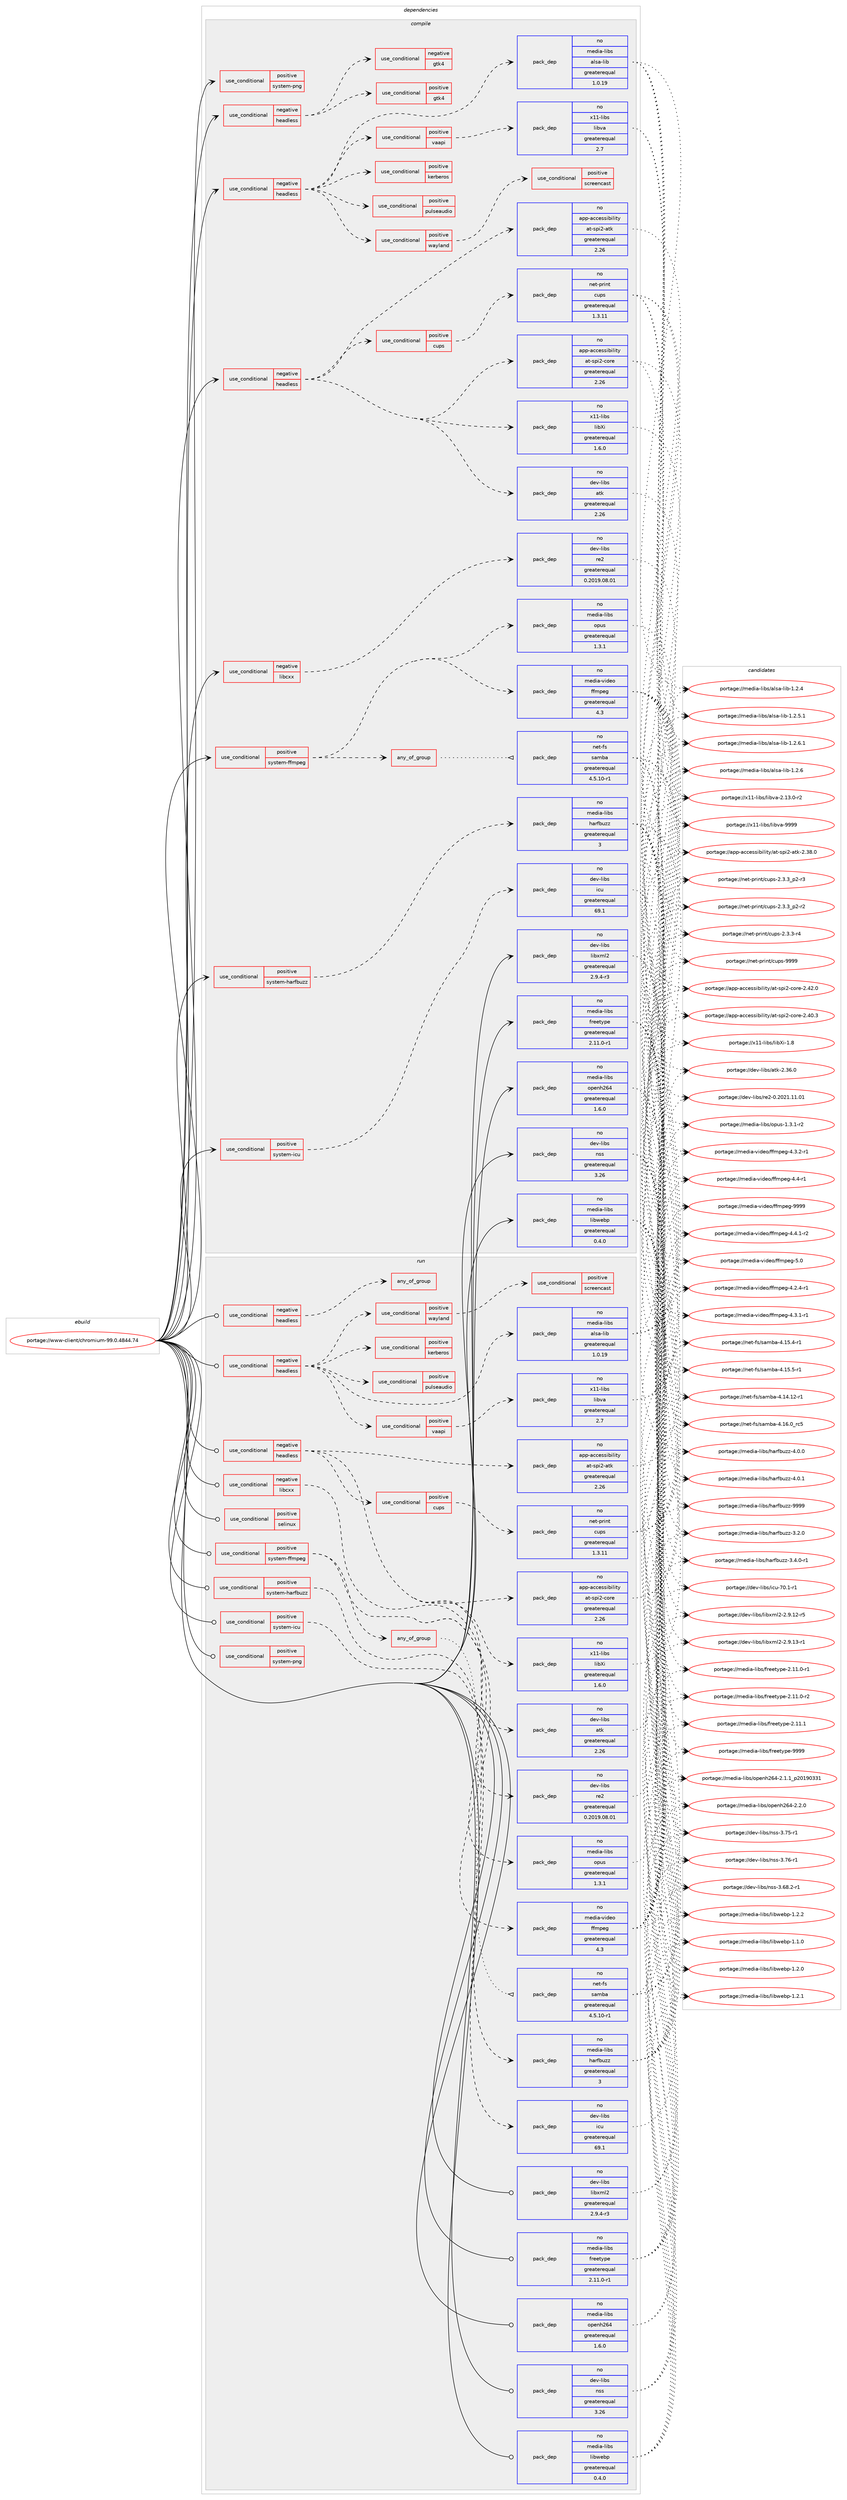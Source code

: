 digraph prolog {

# *************
# Graph options
# *************

newrank=true;
concentrate=true;
compound=true;
graph [rankdir=LR,fontname=Helvetica,fontsize=10,ranksep=1.5];#, ranksep=2.5, nodesep=0.2];
edge  [arrowhead=vee];
node  [fontname=Helvetica,fontsize=10];

# **********
# The ebuild
# **********

subgraph cluster_leftcol {
color=gray;
label=<<i>ebuild</i>>;
id [label="portage://www-client/chromium-99.0.4844.74", color=red, width=4, href="../www-client/chromium-99.0.4844.74.svg"];
}

# ****************
# The dependencies
# ****************

subgraph cluster_midcol {
color=gray;
label=<<i>dependencies</i>>;
subgraph cluster_compile {
fillcolor="#eeeeee";
style=filled;
label=<<i>compile</i>>;
subgraph cond350 {
dependency3173 [label=<<TABLE BORDER="0" CELLBORDER="1" CELLSPACING="0" CELLPADDING="4"><TR><TD ROWSPAN="3" CELLPADDING="10">use_conditional</TD></TR><TR><TD>negative</TD></TR><TR><TD>headless</TD></TR></TABLE>>, shape=none, color=red];
subgraph cond351 {
dependency3174 [label=<<TABLE BORDER="0" CELLBORDER="1" CELLSPACING="0" CELLPADDING="4"><TR><TD ROWSPAN="3" CELLPADDING="10">use_conditional</TD></TR><TR><TD>positive</TD></TR><TR><TD>gtk4</TD></TR></TABLE>>, shape=none, color=red];
# *** BEGIN UNKNOWN DEPENDENCY TYPE (TODO) ***
# dependency3174 -> package_dependency(portage://www-client/chromium-99.0.4844.74,install,no,gui-libs,gtk,none,[,,],[slot(4)],[use(enable(X),none),use(optenable(wayland),none)])
# *** END UNKNOWN DEPENDENCY TYPE (TODO) ***

}
dependency3173:e -> dependency3174:w [weight=20,style="dashed",arrowhead="vee"];
subgraph cond352 {
dependency3175 [label=<<TABLE BORDER="0" CELLBORDER="1" CELLSPACING="0" CELLPADDING="4"><TR><TD ROWSPAN="3" CELLPADDING="10">use_conditional</TD></TR><TR><TD>negative</TD></TR><TR><TD>gtk4</TD></TR></TABLE>>, shape=none, color=red];
# *** BEGIN UNKNOWN DEPENDENCY TYPE (TODO) ***
# dependency3175 -> package_dependency(portage://www-client/chromium-99.0.4844.74,install,no,x11-libs,gtk+,none,[,,],[slot(3)],[use(enable(X),none),use(optenable(wayland),none)])
# *** END UNKNOWN DEPENDENCY TYPE (TODO) ***

}
dependency3173:e -> dependency3175:w [weight=20,style="dashed",arrowhead="vee"];
}
id:e -> dependency3173:w [weight=20,style="solid",arrowhead="vee"];
subgraph cond353 {
dependency3176 [label=<<TABLE BORDER="0" CELLBORDER="1" CELLSPACING="0" CELLPADDING="4"><TR><TD ROWSPAN="3" CELLPADDING="10">use_conditional</TD></TR><TR><TD>negative</TD></TR><TR><TD>headless</TD></TR></TABLE>>, shape=none, color=red];
# *** BEGIN UNKNOWN DEPENDENCY TYPE (TODO) ***
# dependency3176 -> package_dependency(portage://www-client/chromium-99.0.4844.74,install,no,dev-libs,glib,none,[,,],[slot(2)],[])
# *** END UNKNOWN DEPENDENCY TYPE (TODO) ***

subgraph pack2813 {
dependency3177 [label=<<TABLE BORDER="0" CELLBORDER="1" CELLSPACING="0" CELLPADDING="4" WIDTH="220"><TR><TD ROWSPAN="6" CELLPADDING="30">pack_dep</TD></TR><TR><TD WIDTH="110">no</TD></TR><TR><TD>media-libs</TD></TR><TR><TD>alsa-lib</TD></TR><TR><TD>greaterequal</TD></TR><TR><TD>1.0.19</TD></TR></TABLE>>, shape=none, color=blue];
}
dependency3176:e -> dependency3177:w [weight=20,style="dashed",arrowhead="vee"];
subgraph cond354 {
dependency3178 [label=<<TABLE BORDER="0" CELLBORDER="1" CELLSPACING="0" CELLPADDING="4"><TR><TD ROWSPAN="3" CELLPADDING="10">use_conditional</TD></TR><TR><TD>positive</TD></TR><TR><TD>pulseaudio</TD></TR></TABLE>>, shape=none, color=red];
# *** BEGIN UNKNOWN DEPENDENCY TYPE (TODO) ***
# dependency3178 -> package_dependency(portage://www-client/chromium-99.0.4844.74,install,no,media-sound,pulseaudio,none,[,,],any_same_slot,[])
# *** END UNKNOWN DEPENDENCY TYPE (TODO) ***

}
dependency3176:e -> dependency3178:w [weight=20,style="dashed",arrowhead="vee"];
# *** BEGIN UNKNOWN DEPENDENCY TYPE (TODO) ***
# dependency3176 -> package_dependency(portage://www-client/chromium-99.0.4844.74,install,no,sys-apps,pciutils,none,[,,],any_same_slot,[])
# *** END UNKNOWN DEPENDENCY TYPE (TODO) ***

subgraph cond355 {
dependency3179 [label=<<TABLE BORDER="0" CELLBORDER="1" CELLSPACING="0" CELLPADDING="4"><TR><TD ROWSPAN="3" CELLPADDING="10">use_conditional</TD></TR><TR><TD>positive</TD></TR><TR><TD>kerberos</TD></TR></TABLE>>, shape=none, color=red];
# *** BEGIN UNKNOWN DEPENDENCY TYPE (TODO) ***
# dependency3179 -> package_dependency(portage://www-client/chromium-99.0.4844.74,install,no,virtual,krb5,none,[,,],[],[])
# *** END UNKNOWN DEPENDENCY TYPE (TODO) ***

}
dependency3176:e -> dependency3179:w [weight=20,style="dashed",arrowhead="vee"];
subgraph cond356 {
dependency3180 [label=<<TABLE BORDER="0" CELLBORDER="1" CELLSPACING="0" CELLPADDING="4"><TR><TD ROWSPAN="3" CELLPADDING="10">use_conditional</TD></TR><TR><TD>positive</TD></TR><TR><TD>vaapi</TD></TR></TABLE>>, shape=none, color=red];
subgraph pack2814 {
dependency3181 [label=<<TABLE BORDER="0" CELLBORDER="1" CELLSPACING="0" CELLPADDING="4" WIDTH="220"><TR><TD ROWSPAN="6" CELLPADDING="30">pack_dep</TD></TR><TR><TD WIDTH="110">no</TD></TR><TR><TD>x11-libs</TD></TR><TR><TD>libva</TD></TR><TR><TD>greaterequal</TD></TR><TR><TD>2.7</TD></TR></TABLE>>, shape=none, color=blue];
}
dependency3180:e -> dependency3181:w [weight=20,style="dashed",arrowhead="vee"];
}
dependency3176:e -> dependency3180:w [weight=20,style="dashed",arrowhead="vee"];
# *** BEGIN UNKNOWN DEPENDENCY TYPE (TODO) ***
# dependency3176 -> package_dependency(portage://www-client/chromium-99.0.4844.74,install,no,x11-libs,libX11,none,[,,],any_same_slot,[])
# *** END UNKNOWN DEPENDENCY TYPE (TODO) ***

# *** BEGIN UNKNOWN DEPENDENCY TYPE (TODO) ***
# dependency3176 -> package_dependency(portage://www-client/chromium-99.0.4844.74,install,no,x11-libs,libXext,none,[,,],any_same_slot,[])
# *** END UNKNOWN DEPENDENCY TYPE (TODO) ***

# *** BEGIN UNKNOWN DEPENDENCY TYPE (TODO) ***
# dependency3176 -> package_dependency(portage://www-client/chromium-99.0.4844.74,install,no,x11-libs,libxcb,none,[,,],any_same_slot,[])
# *** END UNKNOWN DEPENDENCY TYPE (TODO) ***

# *** BEGIN UNKNOWN DEPENDENCY TYPE (TODO) ***
# dependency3176 -> package_dependency(portage://www-client/chromium-99.0.4844.74,install,no,x11-libs,libxkbcommon,none,[,,],any_same_slot,[])
# *** END UNKNOWN DEPENDENCY TYPE (TODO) ***

subgraph cond357 {
dependency3182 [label=<<TABLE BORDER="0" CELLBORDER="1" CELLSPACING="0" CELLPADDING="4"><TR><TD ROWSPAN="3" CELLPADDING="10">use_conditional</TD></TR><TR><TD>positive</TD></TR><TR><TD>wayland</TD></TR></TABLE>>, shape=none, color=red];
# *** BEGIN UNKNOWN DEPENDENCY TYPE (TODO) ***
# dependency3182 -> package_dependency(portage://www-client/chromium-99.0.4844.74,install,no,dev-libs,wayland,none,[,,],any_same_slot,[])
# *** END UNKNOWN DEPENDENCY TYPE (TODO) ***

subgraph cond358 {
dependency3183 [label=<<TABLE BORDER="0" CELLBORDER="1" CELLSPACING="0" CELLPADDING="4"><TR><TD ROWSPAN="3" CELLPADDING="10">use_conditional</TD></TR><TR><TD>positive</TD></TR><TR><TD>screencast</TD></TR></TABLE>>, shape=none, color=red];
# *** BEGIN UNKNOWN DEPENDENCY TYPE (TODO) ***
# dependency3183 -> package_dependency(portage://www-client/chromium-99.0.4844.74,install,no,media-video,pipewire,none,[,,],any_same_slot,[])
# *** END UNKNOWN DEPENDENCY TYPE (TODO) ***

}
dependency3182:e -> dependency3183:w [weight=20,style="dashed",arrowhead="vee"];
}
dependency3176:e -> dependency3182:w [weight=20,style="dashed",arrowhead="vee"];
}
id:e -> dependency3176:w [weight=20,style="solid",arrowhead="vee"];
subgraph cond359 {
dependency3184 [label=<<TABLE BORDER="0" CELLBORDER="1" CELLSPACING="0" CELLPADDING="4"><TR><TD ROWSPAN="3" CELLPADDING="10">use_conditional</TD></TR><TR><TD>negative</TD></TR><TR><TD>headless</TD></TR></TABLE>>, shape=none, color=red];
# *** BEGIN UNKNOWN DEPENDENCY TYPE (TODO) ***
# dependency3184 -> package_dependency(portage://www-client/chromium-99.0.4844.74,install,no,x11-libs,gdk-pixbuf,none,[,,],[slot(2)],[])
# *** END UNKNOWN DEPENDENCY TYPE (TODO) ***

# *** BEGIN UNKNOWN DEPENDENCY TYPE (TODO) ***
# dependency3184 -> package_dependency(portage://www-client/chromium-99.0.4844.74,install,no,x11-libs,libXcomposite,none,[,,],any_same_slot,[])
# *** END UNKNOWN DEPENDENCY TYPE (TODO) ***

# *** BEGIN UNKNOWN DEPENDENCY TYPE (TODO) ***
# dependency3184 -> package_dependency(portage://www-client/chromium-99.0.4844.74,install,no,x11-libs,libXcursor,none,[,,],any_same_slot,[])
# *** END UNKNOWN DEPENDENCY TYPE (TODO) ***

# *** BEGIN UNKNOWN DEPENDENCY TYPE (TODO) ***
# dependency3184 -> package_dependency(portage://www-client/chromium-99.0.4844.74,install,no,x11-libs,libXdamage,none,[,,],any_same_slot,[])
# *** END UNKNOWN DEPENDENCY TYPE (TODO) ***

# *** BEGIN UNKNOWN DEPENDENCY TYPE (TODO) ***
# dependency3184 -> package_dependency(portage://www-client/chromium-99.0.4844.74,install,no,x11-libs,libXfixes,none,[,,],any_same_slot,[])
# *** END UNKNOWN DEPENDENCY TYPE (TODO) ***

subgraph pack2815 {
dependency3185 [label=<<TABLE BORDER="0" CELLBORDER="1" CELLSPACING="0" CELLPADDING="4" WIDTH="220"><TR><TD ROWSPAN="6" CELLPADDING="30">pack_dep</TD></TR><TR><TD WIDTH="110">no</TD></TR><TR><TD>x11-libs</TD></TR><TR><TD>libXi</TD></TR><TR><TD>greaterequal</TD></TR><TR><TD>1.6.0</TD></TR></TABLE>>, shape=none, color=blue];
}
dependency3184:e -> dependency3185:w [weight=20,style="dashed",arrowhead="vee"];
# *** BEGIN UNKNOWN DEPENDENCY TYPE (TODO) ***
# dependency3184 -> package_dependency(portage://www-client/chromium-99.0.4844.74,install,no,x11-libs,libXrandr,none,[,,],any_same_slot,[])
# *** END UNKNOWN DEPENDENCY TYPE (TODO) ***

# *** BEGIN UNKNOWN DEPENDENCY TYPE (TODO) ***
# dependency3184 -> package_dependency(portage://www-client/chromium-99.0.4844.74,install,no,x11-libs,libXrender,none,[,,],any_same_slot,[])
# *** END UNKNOWN DEPENDENCY TYPE (TODO) ***

# *** BEGIN UNKNOWN DEPENDENCY TYPE (TODO) ***
# dependency3184 -> package_dependency(portage://www-client/chromium-99.0.4844.74,install,no,x11-libs,libXtst,none,[,,],any_same_slot,[])
# *** END UNKNOWN DEPENDENCY TYPE (TODO) ***

# *** BEGIN UNKNOWN DEPENDENCY TYPE (TODO) ***
# dependency3184 -> package_dependency(portage://www-client/chromium-99.0.4844.74,install,no,x11-libs,libxshmfence,none,[,,],any_same_slot,[])
# *** END UNKNOWN DEPENDENCY TYPE (TODO) ***

# *** BEGIN UNKNOWN DEPENDENCY TYPE (TODO) ***
# dependency3184 -> package_dependency(portage://www-client/chromium-99.0.4844.74,install,no,virtual,opengl,none,[,,],[],[])
# *** END UNKNOWN DEPENDENCY TYPE (TODO) ***

subgraph pack2816 {
dependency3186 [label=<<TABLE BORDER="0" CELLBORDER="1" CELLSPACING="0" CELLPADDING="4" WIDTH="220"><TR><TD ROWSPAN="6" CELLPADDING="30">pack_dep</TD></TR><TR><TD WIDTH="110">no</TD></TR><TR><TD>app-accessibility</TD></TR><TR><TD>at-spi2-atk</TD></TR><TR><TD>greaterequal</TD></TR><TR><TD>2.26</TD></TR></TABLE>>, shape=none, color=blue];
}
dependency3184:e -> dependency3186:w [weight=20,style="dashed",arrowhead="vee"];
subgraph pack2817 {
dependency3187 [label=<<TABLE BORDER="0" CELLBORDER="1" CELLSPACING="0" CELLPADDING="4" WIDTH="220"><TR><TD ROWSPAN="6" CELLPADDING="30">pack_dep</TD></TR><TR><TD WIDTH="110">no</TD></TR><TR><TD>app-accessibility</TD></TR><TR><TD>at-spi2-core</TD></TR><TR><TD>greaterequal</TD></TR><TR><TD>2.26</TD></TR></TABLE>>, shape=none, color=blue];
}
dependency3184:e -> dependency3187:w [weight=20,style="dashed",arrowhead="vee"];
subgraph pack2818 {
dependency3188 [label=<<TABLE BORDER="0" CELLBORDER="1" CELLSPACING="0" CELLPADDING="4" WIDTH="220"><TR><TD ROWSPAN="6" CELLPADDING="30">pack_dep</TD></TR><TR><TD WIDTH="110">no</TD></TR><TR><TD>dev-libs</TD></TR><TR><TD>atk</TD></TR><TR><TD>greaterequal</TD></TR><TR><TD>2.26</TD></TR></TABLE>>, shape=none, color=blue];
}
dependency3184:e -> dependency3188:w [weight=20,style="dashed",arrowhead="vee"];
subgraph cond360 {
dependency3189 [label=<<TABLE BORDER="0" CELLBORDER="1" CELLSPACING="0" CELLPADDING="4"><TR><TD ROWSPAN="3" CELLPADDING="10">use_conditional</TD></TR><TR><TD>positive</TD></TR><TR><TD>cups</TD></TR></TABLE>>, shape=none, color=red];
subgraph pack2819 {
dependency3190 [label=<<TABLE BORDER="0" CELLBORDER="1" CELLSPACING="0" CELLPADDING="4" WIDTH="220"><TR><TD ROWSPAN="6" CELLPADDING="30">pack_dep</TD></TR><TR><TD WIDTH="110">no</TD></TR><TR><TD>net-print</TD></TR><TR><TD>cups</TD></TR><TR><TD>greaterequal</TD></TR><TR><TD>1.3.11</TD></TR></TABLE>>, shape=none, color=blue];
}
dependency3189:e -> dependency3190:w [weight=20,style="dashed",arrowhead="vee"];
}
dependency3184:e -> dependency3189:w [weight=20,style="dashed",arrowhead="vee"];
# *** BEGIN UNKNOWN DEPENDENCY TYPE (TODO) ***
# dependency3184 -> package_dependency(portage://www-client/chromium-99.0.4844.74,install,no,virtual,udev,none,[,,],[],[])
# *** END UNKNOWN DEPENDENCY TYPE (TODO) ***

# *** BEGIN UNKNOWN DEPENDENCY TYPE (TODO) ***
# dependency3184 -> package_dependency(portage://www-client/chromium-99.0.4844.74,install,no,x11-libs,cairo,none,[,,],any_same_slot,[])
# *** END UNKNOWN DEPENDENCY TYPE (TODO) ***

# *** BEGIN UNKNOWN DEPENDENCY TYPE (TODO) ***
# dependency3184 -> package_dependency(portage://www-client/chromium-99.0.4844.74,install,no,x11-libs,pango,none,[,,],any_same_slot,[])
# *** END UNKNOWN DEPENDENCY TYPE (TODO) ***

}
id:e -> dependency3184:w [weight=20,style="solid",arrowhead="vee"];
subgraph cond361 {
dependency3191 [label=<<TABLE BORDER="0" CELLBORDER="1" CELLSPACING="0" CELLPADDING="4"><TR><TD ROWSPAN="3" CELLPADDING="10">use_conditional</TD></TR><TR><TD>negative</TD></TR><TR><TD>libcxx</TD></TR></TABLE>>, shape=none, color=red];
subgraph pack2820 {
dependency3192 [label=<<TABLE BORDER="0" CELLBORDER="1" CELLSPACING="0" CELLPADDING="4" WIDTH="220"><TR><TD ROWSPAN="6" CELLPADDING="30">pack_dep</TD></TR><TR><TD WIDTH="110">no</TD></TR><TR><TD>dev-libs</TD></TR><TR><TD>re2</TD></TR><TR><TD>greaterequal</TD></TR><TR><TD>0.2019.08.01</TD></TR></TABLE>>, shape=none, color=blue];
}
dependency3191:e -> dependency3192:w [weight=20,style="dashed",arrowhead="vee"];
}
id:e -> dependency3191:w [weight=20,style="solid",arrowhead="vee"];
subgraph cond362 {
dependency3193 [label=<<TABLE BORDER="0" CELLBORDER="1" CELLSPACING="0" CELLPADDING="4"><TR><TD ROWSPAN="3" CELLPADDING="10">use_conditional</TD></TR><TR><TD>positive</TD></TR><TR><TD>system-ffmpeg</TD></TR></TABLE>>, shape=none, color=red];
subgraph pack2821 {
dependency3194 [label=<<TABLE BORDER="0" CELLBORDER="1" CELLSPACING="0" CELLPADDING="4" WIDTH="220"><TR><TD ROWSPAN="6" CELLPADDING="30">pack_dep</TD></TR><TR><TD WIDTH="110">no</TD></TR><TR><TD>media-video</TD></TR><TR><TD>ffmpeg</TD></TR><TR><TD>greaterequal</TD></TR><TR><TD>4.3</TD></TR></TABLE>>, shape=none, color=blue];
}
dependency3193:e -> dependency3194:w [weight=20,style="dashed",arrowhead="vee"];
subgraph any12 {
dependency3195 [label=<<TABLE BORDER="0" CELLBORDER="1" CELLSPACING="0" CELLPADDING="4"><TR><TD CELLPADDING="10">any_of_group</TD></TR></TABLE>>, shape=none, color=red];# *** BEGIN UNKNOWN DEPENDENCY TYPE (TODO) ***
# dependency3195 -> package_dependency(portage://www-client/chromium-99.0.4844.74,install,no,media-video,ffmpeg,none,[,,],[],[use(disable(samba),none)])
# *** END UNKNOWN DEPENDENCY TYPE (TODO) ***

subgraph pack2822 {
dependency3196 [label=<<TABLE BORDER="0" CELLBORDER="1" CELLSPACING="0" CELLPADDING="4" WIDTH="220"><TR><TD ROWSPAN="6" CELLPADDING="30">pack_dep</TD></TR><TR><TD WIDTH="110">no</TD></TR><TR><TD>net-fs</TD></TR><TR><TD>samba</TD></TR><TR><TD>greaterequal</TD></TR><TR><TD>4.5.10-r1</TD></TR></TABLE>>, shape=none, color=blue];
}
dependency3195:e -> dependency3196:w [weight=20,style="dotted",arrowhead="oinv"];
}
dependency3193:e -> dependency3195:w [weight=20,style="dashed",arrowhead="vee"];
subgraph pack2823 {
dependency3197 [label=<<TABLE BORDER="0" CELLBORDER="1" CELLSPACING="0" CELLPADDING="4" WIDTH="220"><TR><TD ROWSPAN="6" CELLPADDING="30">pack_dep</TD></TR><TR><TD WIDTH="110">no</TD></TR><TR><TD>media-libs</TD></TR><TR><TD>opus</TD></TR><TR><TD>greaterequal</TD></TR><TR><TD>1.3.1</TD></TR></TABLE>>, shape=none, color=blue];
}
dependency3193:e -> dependency3197:w [weight=20,style="dashed",arrowhead="vee"];
}
id:e -> dependency3193:w [weight=20,style="solid",arrowhead="vee"];
subgraph cond363 {
dependency3198 [label=<<TABLE BORDER="0" CELLBORDER="1" CELLSPACING="0" CELLPADDING="4"><TR><TD ROWSPAN="3" CELLPADDING="10">use_conditional</TD></TR><TR><TD>positive</TD></TR><TR><TD>system-harfbuzz</TD></TR></TABLE>>, shape=none, color=red];
subgraph pack2824 {
dependency3199 [label=<<TABLE BORDER="0" CELLBORDER="1" CELLSPACING="0" CELLPADDING="4" WIDTH="220"><TR><TD ROWSPAN="6" CELLPADDING="30">pack_dep</TD></TR><TR><TD WIDTH="110">no</TD></TR><TR><TD>media-libs</TD></TR><TR><TD>harfbuzz</TD></TR><TR><TD>greaterequal</TD></TR><TR><TD>3</TD></TR></TABLE>>, shape=none, color=blue];
}
dependency3198:e -> dependency3199:w [weight=20,style="dashed",arrowhead="vee"];
}
id:e -> dependency3198:w [weight=20,style="solid",arrowhead="vee"];
subgraph cond364 {
dependency3200 [label=<<TABLE BORDER="0" CELLBORDER="1" CELLSPACING="0" CELLPADDING="4"><TR><TD ROWSPAN="3" CELLPADDING="10">use_conditional</TD></TR><TR><TD>positive</TD></TR><TR><TD>system-icu</TD></TR></TABLE>>, shape=none, color=red];
subgraph pack2825 {
dependency3201 [label=<<TABLE BORDER="0" CELLBORDER="1" CELLSPACING="0" CELLPADDING="4" WIDTH="220"><TR><TD ROWSPAN="6" CELLPADDING="30">pack_dep</TD></TR><TR><TD WIDTH="110">no</TD></TR><TR><TD>dev-libs</TD></TR><TR><TD>icu</TD></TR><TR><TD>greaterequal</TD></TR><TR><TD>69.1</TD></TR></TABLE>>, shape=none, color=blue];
}
dependency3200:e -> dependency3201:w [weight=20,style="dashed",arrowhead="vee"];
}
id:e -> dependency3200:w [weight=20,style="solid",arrowhead="vee"];
subgraph cond365 {
dependency3202 [label=<<TABLE BORDER="0" CELLBORDER="1" CELLSPACING="0" CELLPADDING="4"><TR><TD ROWSPAN="3" CELLPADDING="10">use_conditional</TD></TR><TR><TD>positive</TD></TR><TR><TD>system-png</TD></TR></TABLE>>, shape=none, color=red];
# *** BEGIN UNKNOWN DEPENDENCY TYPE (TODO) ***
# dependency3202 -> package_dependency(portage://www-client/chromium-99.0.4844.74,install,no,media-libs,libpng,none,[,,],any_same_slot,[use(disable(apng),none)])
# *** END UNKNOWN DEPENDENCY TYPE (TODO) ***

}
id:e -> dependency3202:w [weight=20,style="solid",arrowhead="vee"];
# *** BEGIN UNKNOWN DEPENDENCY TYPE (TODO) ***
# id -> package_dependency(portage://www-client/chromium-99.0.4844.74,install,no,app-arch,bzip2,none,[,,],any_same_slot,[])
# *** END UNKNOWN DEPENDENCY TYPE (TODO) ***

# *** BEGIN UNKNOWN DEPENDENCY TYPE (TODO) ***
# id -> package_dependency(portage://www-client/chromium-99.0.4844.74,install,no,dev-libs,expat,none,[,,],any_same_slot,[])
# *** END UNKNOWN DEPENDENCY TYPE (TODO) ***

subgraph pack2826 {
dependency3203 [label=<<TABLE BORDER="0" CELLBORDER="1" CELLSPACING="0" CELLPADDING="4" WIDTH="220"><TR><TD ROWSPAN="6" CELLPADDING="30">pack_dep</TD></TR><TR><TD WIDTH="110">no</TD></TR><TR><TD>dev-libs</TD></TR><TR><TD>libxml2</TD></TR><TR><TD>greaterequal</TD></TR><TR><TD>2.9.4-r3</TD></TR></TABLE>>, shape=none, color=blue];
}
id:e -> dependency3203:w [weight=20,style="solid",arrowhead="vee"];
# *** BEGIN UNKNOWN DEPENDENCY TYPE (TODO) ***
# id -> package_dependency(portage://www-client/chromium-99.0.4844.74,install,no,dev-libs,libxslt,none,[,,],any_same_slot,[])
# *** END UNKNOWN DEPENDENCY TYPE (TODO) ***

# *** BEGIN UNKNOWN DEPENDENCY TYPE (TODO) ***
# id -> package_dependency(portage://www-client/chromium-99.0.4844.74,install,no,dev-libs,nspr,none,[,,],any_same_slot,[])
# *** END UNKNOWN DEPENDENCY TYPE (TODO) ***

subgraph pack2827 {
dependency3204 [label=<<TABLE BORDER="0" CELLBORDER="1" CELLSPACING="0" CELLPADDING="4" WIDTH="220"><TR><TD ROWSPAN="6" CELLPADDING="30">pack_dep</TD></TR><TR><TD WIDTH="110">no</TD></TR><TR><TD>dev-libs</TD></TR><TR><TD>nss</TD></TR><TR><TD>greaterequal</TD></TR><TR><TD>3.26</TD></TR></TABLE>>, shape=none, color=blue];
}
id:e -> dependency3204:w [weight=20,style="solid",arrowhead="vee"];
# *** BEGIN UNKNOWN DEPENDENCY TYPE (TODO) ***
# id -> package_dependency(portage://www-client/chromium-99.0.4844.74,install,no,media-libs,flac,none,[,,],any_same_slot,[])
# *** END UNKNOWN DEPENDENCY TYPE (TODO) ***

# *** BEGIN UNKNOWN DEPENDENCY TYPE (TODO) ***
# id -> package_dependency(portage://www-client/chromium-99.0.4844.74,install,no,media-libs,fontconfig,none,[,,],any_same_slot,[])
# *** END UNKNOWN DEPENDENCY TYPE (TODO) ***

subgraph pack2828 {
dependency3205 [label=<<TABLE BORDER="0" CELLBORDER="1" CELLSPACING="0" CELLPADDING="4" WIDTH="220"><TR><TD ROWSPAN="6" CELLPADDING="30">pack_dep</TD></TR><TR><TD WIDTH="110">no</TD></TR><TR><TD>media-libs</TD></TR><TR><TD>freetype</TD></TR><TR><TD>greaterequal</TD></TR><TR><TD>2.11.0-r1</TD></TR></TABLE>>, shape=none, color=blue];
}
id:e -> dependency3205:w [weight=20,style="solid",arrowhead="vee"];
# *** BEGIN UNKNOWN DEPENDENCY TYPE (TODO) ***
# id -> package_dependency(portage://www-client/chromium-99.0.4844.74,install,no,media-libs,libjpeg-turbo,none,[,,],any_same_slot,[])
# *** END UNKNOWN DEPENDENCY TYPE (TODO) ***

subgraph pack2829 {
dependency3206 [label=<<TABLE BORDER="0" CELLBORDER="1" CELLSPACING="0" CELLPADDING="4" WIDTH="220"><TR><TD ROWSPAN="6" CELLPADDING="30">pack_dep</TD></TR><TR><TD WIDTH="110">no</TD></TR><TR><TD>media-libs</TD></TR><TR><TD>libwebp</TD></TR><TR><TD>greaterequal</TD></TR><TR><TD>0.4.0</TD></TR></TABLE>>, shape=none, color=blue];
}
id:e -> dependency3206:w [weight=20,style="solid",arrowhead="vee"];
# *** BEGIN UNKNOWN DEPENDENCY TYPE (TODO) ***
# id -> package_dependency(portage://www-client/chromium-99.0.4844.74,install,no,media-libs,mesa,none,[,,],any_same_slot,[use(enable(gbm),positive)])
# *** END UNKNOWN DEPENDENCY TYPE (TODO) ***

subgraph pack2830 {
dependency3207 [label=<<TABLE BORDER="0" CELLBORDER="1" CELLSPACING="0" CELLPADDING="4" WIDTH="220"><TR><TD ROWSPAN="6" CELLPADDING="30">pack_dep</TD></TR><TR><TD WIDTH="110">no</TD></TR><TR><TD>media-libs</TD></TR><TR><TD>openh264</TD></TR><TR><TD>greaterequal</TD></TR><TR><TD>1.6.0</TD></TR></TABLE>>, shape=none, color=blue];
}
id:e -> dependency3207:w [weight=20,style="solid",arrowhead="vee"];
# *** BEGIN UNKNOWN DEPENDENCY TYPE (TODO) ***
# id -> package_dependency(portage://www-client/chromium-99.0.4844.74,install,no,net-misc,curl,none,[,,],[],[use(enable(ssl),none)])
# *** END UNKNOWN DEPENDENCY TYPE (TODO) ***

# *** BEGIN UNKNOWN DEPENDENCY TYPE (TODO) ***
# id -> package_dependency(portage://www-client/chromium-99.0.4844.74,install,no,sys-apps,dbus,none,[,,],any_same_slot,[])
# *** END UNKNOWN DEPENDENCY TYPE (TODO) ***

# *** BEGIN UNKNOWN DEPENDENCY TYPE (TODO) ***
# id -> package_dependency(portage://www-client/chromium-99.0.4844.74,install,no,sys-libs,zlib,none,[,,],any_same_slot,[])
# *** END UNKNOWN DEPENDENCY TYPE (TODO) ***

# *** BEGIN UNKNOWN DEPENDENCY TYPE (TODO) ***
# id -> package_dependency(portage://www-client/chromium-99.0.4844.74,install,no,sys-libs,zlib,none,[,,],any_same_slot,[use(enable(minizip),none)])
# *** END UNKNOWN DEPENDENCY TYPE (TODO) ***

# *** BEGIN UNKNOWN DEPENDENCY TYPE (TODO) ***
# id -> package_dependency(portage://www-client/chromium-99.0.4844.74,install,no,x11-libs,libdrm,none,[,,],any_same_slot,[])
# *** END UNKNOWN DEPENDENCY TYPE (TODO) ***

}
subgraph cluster_compileandrun {
fillcolor="#eeeeee";
style=filled;
label=<<i>compile and run</i>>;
}
subgraph cluster_run {
fillcolor="#eeeeee";
style=filled;
label=<<i>run</i>>;
subgraph cond366 {
dependency3208 [label=<<TABLE BORDER="0" CELLBORDER="1" CELLSPACING="0" CELLPADDING="4"><TR><TD ROWSPAN="3" CELLPADDING="10">use_conditional</TD></TR><TR><TD>negative</TD></TR><TR><TD>headless</TD></TR></TABLE>>, shape=none, color=red];
subgraph any13 {
dependency3209 [label=<<TABLE BORDER="0" CELLBORDER="1" CELLSPACING="0" CELLPADDING="4"><TR><TD CELLPADDING="10">any_of_group</TD></TR></TABLE>>, shape=none, color=red];# *** BEGIN UNKNOWN DEPENDENCY TYPE (TODO) ***
# dependency3209 -> package_dependency(portage://www-client/chromium-99.0.4844.74,run,no,x11-libs,gtk+,none,[,,],[slot(3)],[use(enable(X),none),use(optenable(wayland),none)])
# *** END UNKNOWN DEPENDENCY TYPE (TODO) ***

# *** BEGIN UNKNOWN DEPENDENCY TYPE (TODO) ***
# dependency3209 -> package_dependency(portage://www-client/chromium-99.0.4844.74,run,no,gui-libs,gtk,none,[,,],[slot(4)],[use(enable(X),none),use(optenable(wayland),none)])
# *** END UNKNOWN DEPENDENCY TYPE (TODO) ***

}
dependency3208:e -> dependency3209:w [weight=20,style="dashed",arrowhead="vee"];
}
id:e -> dependency3208:w [weight=20,style="solid",arrowhead="odot"];
subgraph cond367 {
dependency3210 [label=<<TABLE BORDER="0" CELLBORDER="1" CELLSPACING="0" CELLPADDING="4"><TR><TD ROWSPAN="3" CELLPADDING="10">use_conditional</TD></TR><TR><TD>negative</TD></TR><TR><TD>headless</TD></TR></TABLE>>, shape=none, color=red];
# *** BEGIN UNKNOWN DEPENDENCY TYPE (TODO) ***
# dependency3210 -> package_dependency(portage://www-client/chromium-99.0.4844.74,run,no,dev-libs,glib,none,[,,],[slot(2)],[])
# *** END UNKNOWN DEPENDENCY TYPE (TODO) ***

subgraph pack2831 {
dependency3211 [label=<<TABLE BORDER="0" CELLBORDER="1" CELLSPACING="0" CELLPADDING="4" WIDTH="220"><TR><TD ROWSPAN="6" CELLPADDING="30">pack_dep</TD></TR><TR><TD WIDTH="110">no</TD></TR><TR><TD>media-libs</TD></TR><TR><TD>alsa-lib</TD></TR><TR><TD>greaterequal</TD></TR><TR><TD>1.0.19</TD></TR></TABLE>>, shape=none, color=blue];
}
dependency3210:e -> dependency3211:w [weight=20,style="dashed",arrowhead="vee"];
subgraph cond368 {
dependency3212 [label=<<TABLE BORDER="0" CELLBORDER="1" CELLSPACING="0" CELLPADDING="4"><TR><TD ROWSPAN="3" CELLPADDING="10">use_conditional</TD></TR><TR><TD>positive</TD></TR><TR><TD>pulseaudio</TD></TR></TABLE>>, shape=none, color=red];
# *** BEGIN UNKNOWN DEPENDENCY TYPE (TODO) ***
# dependency3212 -> package_dependency(portage://www-client/chromium-99.0.4844.74,run,no,media-sound,pulseaudio,none,[,,],any_same_slot,[])
# *** END UNKNOWN DEPENDENCY TYPE (TODO) ***

}
dependency3210:e -> dependency3212:w [weight=20,style="dashed",arrowhead="vee"];
# *** BEGIN UNKNOWN DEPENDENCY TYPE (TODO) ***
# dependency3210 -> package_dependency(portage://www-client/chromium-99.0.4844.74,run,no,sys-apps,pciutils,none,[,,],any_same_slot,[])
# *** END UNKNOWN DEPENDENCY TYPE (TODO) ***

subgraph cond369 {
dependency3213 [label=<<TABLE BORDER="0" CELLBORDER="1" CELLSPACING="0" CELLPADDING="4"><TR><TD ROWSPAN="3" CELLPADDING="10">use_conditional</TD></TR><TR><TD>positive</TD></TR><TR><TD>kerberos</TD></TR></TABLE>>, shape=none, color=red];
# *** BEGIN UNKNOWN DEPENDENCY TYPE (TODO) ***
# dependency3213 -> package_dependency(portage://www-client/chromium-99.0.4844.74,run,no,virtual,krb5,none,[,,],[],[])
# *** END UNKNOWN DEPENDENCY TYPE (TODO) ***

}
dependency3210:e -> dependency3213:w [weight=20,style="dashed",arrowhead="vee"];
subgraph cond370 {
dependency3214 [label=<<TABLE BORDER="0" CELLBORDER="1" CELLSPACING="0" CELLPADDING="4"><TR><TD ROWSPAN="3" CELLPADDING="10">use_conditional</TD></TR><TR><TD>positive</TD></TR><TR><TD>vaapi</TD></TR></TABLE>>, shape=none, color=red];
subgraph pack2832 {
dependency3215 [label=<<TABLE BORDER="0" CELLBORDER="1" CELLSPACING="0" CELLPADDING="4" WIDTH="220"><TR><TD ROWSPAN="6" CELLPADDING="30">pack_dep</TD></TR><TR><TD WIDTH="110">no</TD></TR><TR><TD>x11-libs</TD></TR><TR><TD>libva</TD></TR><TR><TD>greaterequal</TD></TR><TR><TD>2.7</TD></TR></TABLE>>, shape=none, color=blue];
}
dependency3214:e -> dependency3215:w [weight=20,style="dashed",arrowhead="vee"];
}
dependency3210:e -> dependency3214:w [weight=20,style="dashed",arrowhead="vee"];
# *** BEGIN UNKNOWN DEPENDENCY TYPE (TODO) ***
# dependency3210 -> package_dependency(portage://www-client/chromium-99.0.4844.74,run,no,x11-libs,libX11,none,[,,],any_same_slot,[])
# *** END UNKNOWN DEPENDENCY TYPE (TODO) ***

# *** BEGIN UNKNOWN DEPENDENCY TYPE (TODO) ***
# dependency3210 -> package_dependency(portage://www-client/chromium-99.0.4844.74,run,no,x11-libs,libXext,none,[,,],any_same_slot,[])
# *** END UNKNOWN DEPENDENCY TYPE (TODO) ***

# *** BEGIN UNKNOWN DEPENDENCY TYPE (TODO) ***
# dependency3210 -> package_dependency(portage://www-client/chromium-99.0.4844.74,run,no,x11-libs,libxcb,none,[,,],any_same_slot,[])
# *** END UNKNOWN DEPENDENCY TYPE (TODO) ***

# *** BEGIN UNKNOWN DEPENDENCY TYPE (TODO) ***
# dependency3210 -> package_dependency(portage://www-client/chromium-99.0.4844.74,run,no,x11-libs,libxkbcommon,none,[,,],any_same_slot,[])
# *** END UNKNOWN DEPENDENCY TYPE (TODO) ***

subgraph cond371 {
dependency3216 [label=<<TABLE BORDER="0" CELLBORDER="1" CELLSPACING="0" CELLPADDING="4"><TR><TD ROWSPAN="3" CELLPADDING="10">use_conditional</TD></TR><TR><TD>positive</TD></TR><TR><TD>wayland</TD></TR></TABLE>>, shape=none, color=red];
# *** BEGIN UNKNOWN DEPENDENCY TYPE (TODO) ***
# dependency3216 -> package_dependency(portage://www-client/chromium-99.0.4844.74,run,no,dev-libs,wayland,none,[,,],any_same_slot,[])
# *** END UNKNOWN DEPENDENCY TYPE (TODO) ***

subgraph cond372 {
dependency3217 [label=<<TABLE BORDER="0" CELLBORDER="1" CELLSPACING="0" CELLPADDING="4"><TR><TD ROWSPAN="3" CELLPADDING="10">use_conditional</TD></TR><TR><TD>positive</TD></TR><TR><TD>screencast</TD></TR></TABLE>>, shape=none, color=red];
# *** BEGIN UNKNOWN DEPENDENCY TYPE (TODO) ***
# dependency3217 -> package_dependency(portage://www-client/chromium-99.0.4844.74,run,no,media-video,pipewire,none,[,,],any_same_slot,[])
# *** END UNKNOWN DEPENDENCY TYPE (TODO) ***

}
dependency3216:e -> dependency3217:w [weight=20,style="dashed",arrowhead="vee"];
}
dependency3210:e -> dependency3216:w [weight=20,style="dashed",arrowhead="vee"];
}
id:e -> dependency3210:w [weight=20,style="solid",arrowhead="odot"];
subgraph cond373 {
dependency3218 [label=<<TABLE BORDER="0" CELLBORDER="1" CELLSPACING="0" CELLPADDING="4"><TR><TD ROWSPAN="3" CELLPADDING="10">use_conditional</TD></TR><TR><TD>negative</TD></TR><TR><TD>headless</TD></TR></TABLE>>, shape=none, color=red];
# *** BEGIN UNKNOWN DEPENDENCY TYPE (TODO) ***
# dependency3218 -> package_dependency(portage://www-client/chromium-99.0.4844.74,run,no,x11-libs,gdk-pixbuf,none,[,,],[slot(2)],[])
# *** END UNKNOWN DEPENDENCY TYPE (TODO) ***

# *** BEGIN UNKNOWN DEPENDENCY TYPE (TODO) ***
# dependency3218 -> package_dependency(portage://www-client/chromium-99.0.4844.74,run,no,x11-libs,libXcomposite,none,[,,],any_same_slot,[])
# *** END UNKNOWN DEPENDENCY TYPE (TODO) ***

# *** BEGIN UNKNOWN DEPENDENCY TYPE (TODO) ***
# dependency3218 -> package_dependency(portage://www-client/chromium-99.0.4844.74,run,no,x11-libs,libXcursor,none,[,,],any_same_slot,[])
# *** END UNKNOWN DEPENDENCY TYPE (TODO) ***

# *** BEGIN UNKNOWN DEPENDENCY TYPE (TODO) ***
# dependency3218 -> package_dependency(portage://www-client/chromium-99.0.4844.74,run,no,x11-libs,libXdamage,none,[,,],any_same_slot,[])
# *** END UNKNOWN DEPENDENCY TYPE (TODO) ***

# *** BEGIN UNKNOWN DEPENDENCY TYPE (TODO) ***
# dependency3218 -> package_dependency(portage://www-client/chromium-99.0.4844.74,run,no,x11-libs,libXfixes,none,[,,],any_same_slot,[])
# *** END UNKNOWN DEPENDENCY TYPE (TODO) ***

subgraph pack2833 {
dependency3219 [label=<<TABLE BORDER="0" CELLBORDER="1" CELLSPACING="0" CELLPADDING="4" WIDTH="220"><TR><TD ROWSPAN="6" CELLPADDING="30">pack_dep</TD></TR><TR><TD WIDTH="110">no</TD></TR><TR><TD>x11-libs</TD></TR><TR><TD>libXi</TD></TR><TR><TD>greaterequal</TD></TR><TR><TD>1.6.0</TD></TR></TABLE>>, shape=none, color=blue];
}
dependency3218:e -> dependency3219:w [weight=20,style="dashed",arrowhead="vee"];
# *** BEGIN UNKNOWN DEPENDENCY TYPE (TODO) ***
# dependency3218 -> package_dependency(portage://www-client/chromium-99.0.4844.74,run,no,x11-libs,libXrandr,none,[,,],any_same_slot,[])
# *** END UNKNOWN DEPENDENCY TYPE (TODO) ***

# *** BEGIN UNKNOWN DEPENDENCY TYPE (TODO) ***
# dependency3218 -> package_dependency(portage://www-client/chromium-99.0.4844.74,run,no,x11-libs,libXrender,none,[,,],any_same_slot,[])
# *** END UNKNOWN DEPENDENCY TYPE (TODO) ***

# *** BEGIN UNKNOWN DEPENDENCY TYPE (TODO) ***
# dependency3218 -> package_dependency(portage://www-client/chromium-99.0.4844.74,run,no,x11-libs,libXtst,none,[,,],any_same_slot,[])
# *** END UNKNOWN DEPENDENCY TYPE (TODO) ***

# *** BEGIN UNKNOWN DEPENDENCY TYPE (TODO) ***
# dependency3218 -> package_dependency(portage://www-client/chromium-99.0.4844.74,run,no,x11-libs,libxshmfence,none,[,,],any_same_slot,[])
# *** END UNKNOWN DEPENDENCY TYPE (TODO) ***

# *** BEGIN UNKNOWN DEPENDENCY TYPE (TODO) ***
# dependency3218 -> package_dependency(portage://www-client/chromium-99.0.4844.74,run,no,virtual,opengl,none,[,,],[],[])
# *** END UNKNOWN DEPENDENCY TYPE (TODO) ***

subgraph pack2834 {
dependency3220 [label=<<TABLE BORDER="0" CELLBORDER="1" CELLSPACING="0" CELLPADDING="4" WIDTH="220"><TR><TD ROWSPAN="6" CELLPADDING="30">pack_dep</TD></TR><TR><TD WIDTH="110">no</TD></TR><TR><TD>app-accessibility</TD></TR><TR><TD>at-spi2-atk</TD></TR><TR><TD>greaterequal</TD></TR><TR><TD>2.26</TD></TR></TABLE>>, shape=none, color=blue];
}
dependency3218:e -> dependency3220:w [weight=20,style="dashed",arrowhead="vee"];
subgraph pack2835 {
dependency3221 [label=<<TABLE BORDER="0" CELLBORDER="1" CELLSPACING="0" CELLPADDING="4" WIDTH="220"><TR><TD ROWSPAN="6" CELLPADDING="30">pack_dep</TD></TR><TR><TD WIDTH="110">no</TD></TR><TR><TD>app-accessibility</TD></TR><TR><TD>at-spi2-core</TD></TR><TR><TD>greaterequal</TD></TR><TR><TD>2.26</TD></TR></TABLE>>, shape=none, color=blue];
}
dependency3218:e -> dependency3221:w [weight=20,style="dashed",arrowhead="vee"];
subgraph pack2836 {
dependency3222 [label=<<TABLE BORDER="0" CELLBORDER="1" CELLSPACING="0" CELLPADDING="4" WIDTH="220"><TR><TD ROWSPAN="6" CELLPADDING="30">pack_dep</TD></TR><TR><TD WIDTH="110">no</TD></TR><TR><TD>dev-libs</TD></TR><TR><TD>atk</TD></TR><TR><TD>greaterequal</TD></TR><TR><TD>2.26</TD></TR></TABLE>>, shape=none, color=blue];
}
dependency3218:e -> dependency3222:w [weight=20,style="dashed",arrowhead="vee"];
subgraph cond374 {
dependency3223 [label=<<TABLE BORDER="0" CELLBORDER="1" CELLSPACING="0" CELLPADDING="4"><TR><TD ROWSPAN="3" CELLPADDING="10">use_conditional</TD></TR><TR><TD>positive</TD></TR><TR><TD>cups</TD></TR></TABLE>>, shape=none, color=red];
subgraph pack2837 {
dependency3224 [label=<<TABLE BORDER="0" CELLBORDER="1" CELLSPACING="0" CELLPADDING="4" WIDTH="220"><TR><TD ROWSPAN="6" CELLPADDING="30">pack_dep</TD></TR><TR><TD WIDTH="110">no</TD></TR><TR><TD>net-print</TD></TR><TR><TD>cups</TD></TR><TR><TD>greaterequal</TD></TR><TR><TD>1.3.11</TD></TR></TABLE>>, shape=none, color=blue];
}
dependency3223:e -> dependency3224:w [weight=20,style="dashed",arrowhead="vee"];
}
dependency3218:e -> dependency3223:w [weight=20,style="dashed",arrowhead="vee"];
# *** BEGIN UNKNOWN DEPENDENCY TYPE (TODO) ***
# dependency3218 -> package_dependency(portage://www-client/chromium-99.0.4844.74,run,no,virtual,udev,none,[,,],[],[])
# *** END UNKNOWN DEPENDENCY TYPE (TODO) ***

# *** BEGIN UNKNOWN DEPENDENCY TYPE (TODO) ***
# dependency3218 -> package_dependency(portage://www-client/chromium-99.0.4844.74,run,no,x11-libs,cairo,none,[,,],any_same_slot,[])
# *** END UNKNOWN DEPENDENCY TYPE (TODO) ***

# *** BEGIN UNKNOWN DEPENDENCY TYPE (TODO) ***
# dependency3218 -> package_dependency(portage://www-client/chromium-99.0.4844.74,run,no,x11-libs,pango,none,[,,],any_same_slot,[])
# *** END UNKNOWN DEPENDENCY TYPE (TODO) ***

}
id:e -> dependency3218:w [weight=20,style="solid",arrowhead="odot"];
subgraph cond375 {
dependency3225 [label=<<TABLE BORDER="0" CELLBORDER="1" CELLSPACING="0" CELLPADDING="4"><TR><TD ROWSPAN="3" CELLPADDING="10">use_conditional</TD></TR><TR><TD>negative</TD></TR><TR><TD>libcxx</TD></TR></TABLE>>, shape=none, color=red];
subgraph pack2838 {
dependency3226 [label=<<TABLE BORDER="0" CELLBORDER="1" CELLSPACING="0" CELLPADDING="4" WIDTH="220"><TR><TD ROWSPAN="6" CELLPADDING="30">pack_dep</TD></TR><TR><TD WIDTH="110">no</TD></TR><TR><TD>dev-libs</TD></TR><TR><TD>re2</TD></TR><TR><TD>greaterequal</TD></TR><TR><TD>0.2019.08.01</TD></TR></TABLE>>, shape=none, color=blue];
}
dependency3225:e -> dependency3226:w [weight=20,style="dashed",arrowhead="vee"];
}
id:e -> dependency3225:w [weight=20,style="solid",arrowhead="odot"];
subgraph cond376 {
dependency3227 [label=<<TABLE BORDER="0" CELLBORDER="1" CELLSPACING="0" CELLPADDING="4"><TR><TD ROWSPAN="3" CELLPADDING="10">use_conditional</TD></TR><TR><TD>positive</TD></TR><TR><TD>selinux</TD></TR></TABLE>>, shape=none, color=red];
# *** BEGIN UNKNOWN DEPENDENCY TYPE (TODO) ***
# dependency3227 -> package_dependency(portage://www-client/chromium-99.0.4844.74,run,no,sec-policy,selinux-chromium,none,[,,],[],[])
# *** END UNKNOWN DEPENDENCY TYPE (TODO) ***

}
id:e -> dependency3227:w [weight=20,style="solid",arrowhead="odot"];
subgraph cond377 {
dependency3228 [label=<<TABLE BORDER="0" CELLBORDER="1" CELLSPACING="0" CELLPADDING="4"><TR><TD ROWSPAN="3" CELLPADDING="10">use_conditional</TD></TR><TR><TD>positive</TD></TR><TR><TD>system-ffmpeg</TD></TR></TABLE>>, shape=none, color=red];
subgraph pack2839 {
dependency3229 [label=<<TABLE BORDER="0" CELLBORDER="1" CELLSPACING="0" CELLPADDING="4" WIDTH="220"><TR><TD ROWSPAN="6" CELLPADDING="30">pack_dep</TD></TR><TR><TD WIDTH="110">no</TD></TR><TR><TD>media-video</TD></TR><TR><TD>ffmpeg</TD></TR><TR><TD>greaterequal</TD></TR><TR><TD>4.3</TD></TR></TABLE>>, shape=none, color=blue];
}
dependency3228:e -> dependency3229:w [weight=20,style="dashed",arrowhead="vee"];
subgraph any14 {
dependency3230 [label=<<TABLE BORDER="0" CELLBORDER="1" CELLSPACING="0" CELLPADDING="4"><TR><TD CELLPADDING="10">any_of_group</TD></TR></TABLE>>, shape=none, color=red];# *** BEGIN UNKNOWN DEPENDENCY TYPE (TODO) ***
# dependency3230 -> package_dependency(portage://www-client/chromium-99.0.4844.74,run,no,media-video,ffmpeg,none,[,,],[],[use(disable(samba),none)])
# *** END UNKNOWN DEPENDENCY TYPE (TODO) ***

subgraph pack2840 {
dependency3231 [label=<<TABLE BORDER="0" CELLBORDER="1" CELLSPACING="0" CELLPADDING="4" WIDTH="220"><TR><TD ROWSPAN="6" CELLPADDING="30">pack_dep</TD></TR><TR><TD WIDTH="110">no</TD></TR><TR><TD>net-fs</TD></TR><TR><TD>samba</TD></TR><TR><TD>greaterequal</TD></TR><TR><TD>4.5.10-r1</TD></TR></TABLE>>, shape=none, color=blue];
}
dependency3230:e -> dependency3231:w [weight=20,style="dotted",arrowhead="oinv"];
}
dependency3228:e -> dependency3230:w [weight=20,style="dashed",arrowhead="vee"];
subgraph pack2841 {
dependency3232 [label=<<TABLE BORDER="0" CELLBORDER="1" CELLSPACING="0" CELLPADDING="4" WIDTH="220"><TR><TD ROWSPAN="6" CELLPADDING="30">pack_dep</TD></TR><TR><TD WIDTH="110">no</TD></TR><TR><TD>media-libs</TD></TR><TR><TD>opus</TD></TR><TR><TD>greaterequal</TD></TR><TR><TD>1.3.1</TD></TR></TABLE>>, shape=none, color=blue];
}
dependency3228:e -> dependency3232:w [weight=20,style="dashed",arrowhead="vee"];
}
id:e -> dependency3228:w [weight=20,style="solid",arrowhead="odot"];
subgraph cond378 {
dependency3233 [label=<<TABLE BORDER="0" CELLBORDER="1" CELLSPACING="0" CELLPADDING="4"><TR><TD ROWSPAN="3" CELLPADDING="10">use_conditional</TD></TR><TR><TD>positive</TD></TR><TR><TD>system-harfbuzz</TD></TR></TABLE>>, shape=none, color=red];
subgraph pack2842 {
dependency3234 [label=<<TABLE BORDER="0" CELLBORDER="1" CELLSPACING="0" CELLPADDING="4" WIDTH="220"><TR><TD ROWSPAN="6" CELLPADDING="30">pack_dep</TD></TR><TR><TD WIDTH="110">no</TD></TR><TR><TD>media-libs</TD></TR><TR><TD>harfbuzz</TD></TR><TR><TD>greaterequal</TD></TR><TR><TD>3</TD></TR></TABLE>>, shape=none, color=blue];
}
dependency3233:e -> dependency3234:w [weight=20,style="dashed",arrowhead="vee"];
}
id:e -> dependency3233:w [weight=20,style="solid",arrowhead="odot"];
subgraph cond379 {
dependency3235 [label=<<TABLE BORDER="0" CELLBORDER="1" CELLSPACING="0" CELLPADDING="4"><TR><TD ROWSPAN="3" CELLPADDING="10">use_conditional</TD></TR><TR><TD>positive</TD></TR><TR><TD>system-icu</TD></TR></TABLE>>, shape=none, color=red];
subgraph pack2843 {
dependency3236 [label=<<TABLE BORDER="0" CELLBORDER="1" CELLSPACING="0" CELLPADDING="4" WIDTH="220"><TR><TD ROWSPAN="6" CELLPADDING="30">pack_dep</TD></TR><TR><TD WIDTH="110">no</TD></TR><TR><TD>dev-libs</TD></TR><TR><TD>icu</TD></TR><TR><TD>greaterequal</TD></TR><TR><TD>69.1</TD></TR></TABLE>>, shape=none, color=blue];
}
dependency3235:e -> dependency3236:w [weight=20,style="dashed",arrowhead="vee"];
}
id:e -> dependency3235:w [weight=20,style="solid",arrowhead="odot"];
subgraph cond380 {
dependency3237 [label=<<TABLE BORDER="0" CELLBORDER="1" CELLSPACING="0" CELLPADDING="4"><TR><TD ROWSPAN="3" CELLPADDING="10">use_conditional</TD></TR><TR><TD>positive</TD></TR><TR><TD>system-png</TD></TR></TABLE>>, shape=none, color=red];
# *** BEGIN UNKNOWN DEPENDENCY TYPE (TODO) ***
# dependency3237 -> package_dependency(portage://www-client/chromium-99.0.4844.74,run,no,media-libs,libpng,none,[,,],any_same_slot,[use(disable(apng),none)])
# *** END UNKNOWN DEPENDENCY TYPE (TODO) ***

}
id:e -> dependency3237:w [weight=20,style="solid",arrowhead="odot"];
# *** BEGIN UNKNOWN DEPENDENCY TYPE (TODO) ***
# id -> package_dependency(portage://www-client/chromium-99.0.4844.74,run,no,app-arch,bzip2,none,[,,],any_same_slot,[])
# *** END UNKNOWN DEPENDENCY TYPE (TODO) ***

# *** BEGIN UNKNOWN DEPENDENCY TYPE (TODO) ***
# id -> package_dependency(portage://www-client/chromium-99.0.4844.74,run,no,dev-libs,expat,none,[,,],any_same_slot,[])
# *** END UNKNOWN DEPENDENCY TYPE (TODO) ***

subgraph pack2844 {
dependency3238 [label=<<TABLE BORDER="0" CELLBORDER="1" CELLSPACING="0" CELLPADDING="4" WIDTH="220"><TR><TD ROWSPAN="6" CELLPADDING="30">pack_dep</TD></TR><TR><TD WIDTH="110">no</TD></TR><TR><TD>dev-libs</TD></TR><TR><TD>libxml2</TD></TR><TR><TD>greaterequal</TD></TR><TR><TD>2.9.4-r3</TD></TR></TABLE>>, shape=none, color=blue];
}
id:e -> dependency3238:w [weight=20,style="solid",arrowhead="odot"];
# *** BEGIN UNKNOWN DEPENDENCY TYPE (TODO) ***
# id -> package_dependency(portage://www-client/chromium-99.0.4844.74,run,no,dev-libs,libxslt,none,[,,],any_same_slot,[])
# *** END UNKNOWN DEPENDENCY TYPE (TODO) ***

# *** BEGIN UNKNOWN DEPENDENCY TYPE (TODO) ***
# id -> package_dependency(portage://www-client/chromium-99.0.4844.74,run,no,dev-libs,nspr,none,[,,],any_same_slot,[])
# *** END UNKNOWN DEPENDENCY TYPE (TODO) ***

subgraph pack2845 {
dependency3239 [label=<<TABLE BORDER="0" CELLBORDER="1" CELLSPACING="0" CELLPADDING="4" WIDTH="220"><TR><TD ROWSPAN="6" CELLPADDING="30">pack_dep</TD></TR><TR><TD WIDTH="110">no</TD></TR><TR><TD>dev-libs</TD></TR><TR><TD>nss</TD></TR><TR><TD>greaterequal</TD></TR><TR><TD>3.26</TD></TR></TABLE>>, shape=none, color=blue];
}
id:e -> dependency3239:w [weight=20,style="solid",arrowhead="odot"];
# *** BEGIN UNKNOWN DEPENDENCY TYPE (TODO) ***
# id -> package_dependency(portage://www-client/chromium-99.0.4844.74,run,no,media-libs,flac,none,[,,],any_same_slot,[])
# *** END UNKNOWN DEPENDENCY TYPE (TODO) ***

# *** BEGIN UNKNOWN DEPENDENCY TYPE (TODO) ***
# id -> package_dependency(portage://www-client/chromium-99.0.4844.74,run,no,media-libs,fontconfig,none,[,,],any_same_slot,[])
# *** END UNKNOWN DEPENDENCY TYPE (TODO) ***

subgraph pack2846 {
dependency3240 [label=<<TABLE BORDER="0" CELLBORDER="1" CELLSPACING="0" CELLPADDING="4" WIDTH="220"><TR><TD ROWSPAN="6" CELLPADDING="30">pack_dep</TD></TR><TR><TD WIDTH="110">no</TD></TR><TR><TD>media-libs</TD></TR><TR><TD>freetype</TD></TR><TR><TD>greaterequal</TD></TR><TR><TD>2.11.0-r1</TD></TR></TABLE>>, shape=none, color=blue];
}
id:e -> dependency3240:w [weight=20,style="solid",arrowhead="odot"];
# *** BEGIN UNKNOWN DEPENDENCY TYPE (TODO) ***
# id -> package_dependency(portage://www-client/chromium-99.0.4844.74,run,no,media-libs,libjpeg-turbo,none,[,,],any_same_slot,[])
# *** END UNKNOWN DEPENDENCY TYPE (TODO) ***

subgraph pack2847 {
dependency3241 [label=<<TABLE BORDER="0" CELLBORDER="1" CELLSPACING="0" CELLPADDING="4" WIDTH="220"><TR><TD ROWSPAN="6" CELLPADDING="30">pack_dep</TD></TR><TR><TD WIDTH="110">no</TD></TR><TR><TD>media-libs</TD></TR><TR><TD>libwebp</TD></TR><TR><TD>greaterequal</TD></TR><TR><TD>0.4.0</TD></TR></TABLE>>, shape=none, color=blue];
}
id:e -> dependency3241:w [weight=20,style="solid",arrowhead="odot"];
# *** BEGIN UNKNOWN DEPENDENCY TYPE (TODO) ***
# id -> package_dependency(portage://www-client/chromium-99.0.4844.74,run,no,media-libs,mesa,none,[,,],any_same_slot,[use(enable(gbm),positive)])
# *** END UNKNOWN DEPENDENCY TYPE (TODO) ***

subgraph pack2848 {
dependency3242 [label=<<TABLE BORDER="0" CELLBORDER="1" CELLSPACING="0" CELLPADDING="4" WIDTH="220"><TR><TD ROWSPAN="6" CELLPADDING="30">pack_dep</TD></TR><TR><TD WIDTH="110">no</TD></TR><TR><TD>media-libs</TD></TR><TR><TD>openh264</TD></TR><TR><TD>greaterequal</TD></TR><TR><TD>1.6.0</TD></TR></TABLE>>, shape=none, color=blue];
}
id:e -> dependency3242:w [weight=20,style="solid",arrowhead="odot"];
# *** BEGIN UNKNOWN DEPENDENCY TYPE (TODO) ***
# id -> package_dependency(portage://www-client/chromium-99.0.4844.74,run,no,net-misc,curl,none,[,,],[],[use(enable(ssl),none)])
# *** END UNKNOWN DEPENDENCY TYPE (TODO) ***

# *** BEGIN UNKNOWN DEPENDENCY TYPE (TODO) ***
# id -> package_dependency(portage://www-client/chromium-99.0.4844.74,run,no,sys-apps,dbus,none,[,,],any_same_slot,[])
# *** END UNKNOWN DEPENDENCY TYPE (TODO) ***

# *** BEGIN UNKNOWN DEPENDENCY TYPE (TODO) ***
# id -> package_dependency(portage://www-client/chromium-99.0.4844.74,run,no,sys-libs,zlib,none,[,,],any_same_slot,[])
# *** END UNKNOWN DEPENDENCY TYPE (TODO) ***

# *** BEGIN UNKNOWN DEPENDENCY TYPE (TODO) ***
# id -> package_dependency(portage://www-client/chromium-99.0.4844.74,run,no,sys-libs,zlib,none,[,,],any_same_slot,[use(enable(minizip),none)])
# *** END UNKNOWN DEPENDENCY TYPE (TODO) ***

# *** BEGIN UNKNOWN DEPENDENCY TYPE (TODO) ***
# id -> package_dependency(portage://www-client/chromium-99.0.4844.74,run,no,virtual,ttf-fonts,none,[,,],[],[])
# *** END UNKNOWN DEPENDENCY TYPE (TODO) ***

# *** BEGIN UNKNOWN DEPENDENCY TYPE (TODO) ***
# id -> package_dependency(portage://www-client/chromium-99.0.4844.74,run,no,x11-libs,libdrm,none,[,,],any_same_slot,[])
# *** END UNKNOWN DEPENDENCY TYPE (TODO) ***

# *** BEGIN UNKNOWN DEPENDENCY TYPE (TODO) ***
# id -> package_dependency(portage://www-client/chromium-99.0.4844.74,run,no,x11-misc,xdg-utils,none,[,,],[],[])
# *** END UNKNOWN DEPENDENCY TYPE (TODO) ***

}
}

# **************
# The candidates
# **************

subgraph cluster_choices {
rank=same;
color=gray;
label=<<i>candidates</i>>;

subgraph choice2813 {
color=black;
nodesep=1;
choice1091011001059745108105981154797108115974510810598454946504652 [label="portage://media-libs/alsa-lib-1.2.4", color=red, width=4,href="../media-libs/alsa-lib-1.2.4.svg"];
choice10910110010597451081059811547971081159745108105984549465046534649 [label="portage://media-libs/alsa-lib-1.2.5.1", color=red, width=4,href="../media-libs/alsa-lib-1.2.5.1.svg"];
choice1091011001059745108105981154797108115974510810598454946504654 [label="portage://media-libs/alsa-lib-1.2.6", color=red, width=4,href="../media-libs/alsa-lib-1.2.6.svg"];
choice10910110010597451081059811547971081159745108105984549465046544649 [label="portage://media-libs/alsa-lib-1.2.6.1", color=red, width=4,href="../media-libs/alsa-lib-1.2.6.1.svg"];
dependency3177:e -> choice1091011001059745108105981154797108115974510810598454946504652:w [style=dotted,weight="100"];
dependency3177:e -> choice10910110010597451081059811547971081159745108105984549465046534649:w [style=dotted,weight="100"];
dependency3177:e -> choice1091011001059745108105981154797108115974510810598454946504654:w [style=dotted,weight="100"];
dependency3177:e -> choice10910110010597451081059811547971081159745108105984549465046544649:w [style=dotted,weight="100"];
}
subgraph choice2814 {
color=black;
nodesep=1;
choice12049494510810598115471081059811897455046495146484511450 [label="portage://x11-libs/libva-2.13.0-r2", color=red, width=4,href="../x11-libs/libva-2.13.0-r2.svg"];
choice120494945108105981154710810598118974557575757 [label="portage://x11-libs/libva-9999", color=red, width=4,href="../x11-libs/libva-9999.svg"];
dependency3181:e -> choice12049494510810598115471081059811897455046495146484511450:w [style=dotted,weight="100"];
dependency3181:e -> choice120494945108105981154710810598118974557575757:w [style=dotted,weight="100"];
}
subgraph choice2815 {
color=black;
nodesep=1;
choice1204949451081059811547108105988810545494656 [label="portage://x11-libs/libXi-1.8", color=red, width=4,href="../x11-libs/libXi-1.8.svg"];
dependency3185:e -> choice1204949451081059811547108105988810545494656:w [style=dotted,weight="100"];
}
subgraph choice2816 {
color=black;
nodesep=1;
choice97112112459799991011151151059810510810511612147971164511511210550459711610745504651564648 [label="portage://app-accessibility/at-spi2-atk-2.38.0", color=red, width=4,href="../app-accessibility/at-spi2-atk-2.38.0.svg"];
dependency3186:e -> choice97112112459799991011151151059810510810511612147971164511511210550459711610745504651564648:w [style=dotted,weight="100"];
}
subgraph choice2817 {
color=black;
nodesep=1;
choice97112112459799991011151151059810510810511612147971164511511210550459911111410145504652484651 [label="portage://app-accessibility/at-spi2-core-2.40.3", color=red, width=4,href="../app-accessibility/at-spi2-core-2.40.3.svg"];
choice97112112459799991011151151059810510810511612147971164511511210550459911111410145504652504648 [label="portage://app-accessibility/at-spi2-core-2.42.0", color=red, width=4,href="../app-accessibility/at-spi2-core-2.42.0.svg"];
dependency3187:e -> choice97112112459799991011151151059810510810511612147971164511511210550459911111410145504652484651:w [style=dotted,weight="100"];
dependency3187:e -> choice97112112459799991011151151059810510810511612147971164511511210550459911111410145504652504648:w [style=dotted,weight="100"];
}
subgraph choice2818 {
color=black;
nodesep=1;
choice1001011184510810598115479711610745504651544648 [label="portage://dev-libs/atk-2.36.0", color=red, width=4,href="../dev-libs/atk-2.36.0.svg"];
dependency3188:e -> choice1001011184510810598115479711610745504651544648:w [style=dotted,weight="100"];
}
subgraph choice2819 {
color=black;
nodesep=1;
choice1101011164511211410511011647991171121154550465146514511452 [label="portage://net-print/cups-2.3.3-r4", color=red, width=4,href="../net-print/cups-2.3.3-r4.svg"];
choice11010111645112114105110116479911711211545504651465195112504511450 [label="portage://net-print/cups-2.3.3_p2-r2", color=red, width=4,href="../net-print/cups-2.3.3_p2-r2.svg"];
choice11010111645112114105110116479911711211545504651465195112504511451 [label="portage://net-print/cups-2.3.3_p2-r3", color=red, width=4,href="../net-print/cups-2.3.3_p2-r3.svg"];
choice1101011164511211410511011647991171121154557575757 [label="portage://net-print/cups-9999", color=red, width=4,href="../net-print/cups-9999.svg"];
dependency3190:e -> choice1101011164511211410511011647991171121154550465146514511452:w [style=dotted,weight="100"];
dependency3190:e -> choice11010111645112114105110116479911711211545504651465195112504511450:w [style=dotted,weight="100"];
dependency3190:e -> choice11010111645112114105110116479911711211545504651465195112504511451:w [style=dotted,weight="100"];
dependency3190:e -> choice1101011164511211410511011647991171121154557575757:w [style=dotted,weight="100"];
}
subgraph choice2820 {
color=black;
nodesep=1;
choice1001011184510810598115471141015045484650485049464949464849 [label="portage://dev-libs/re2-0.2021.11.01", color=red, width=4,href="../dev-libs/re2-0.2021.11.01.svg"];
dependency3192:e -> choice1001011184510810598115471141015045484650485049464949464849:w [style=dotted,weight="100"];
}
subgraph choice2821 {
color=black;
nodesep=1;
choice1091011001059745118105100101111471021021091121011034552465046524511449 [label="portage://media-video/ffmpeg-4.2.4-r1", color=red, width=4,href="../media-video/ffmpeg-4.2.4-r1.svg"];
choice1091011001059745118105100101111471021021091121011034552465146494511449 [label="portage://media-video/ffmpeg-4.3.1-r1", color=red, width=4,href="../media-video/ffmpeg-4.3.1-r1.svg"];
choice1091011001059745118105100101111471021021091121011034552465146504511449 [label="portage://media-video/ffmpeg-4.3.2-r1", color=red, width=4,href="../media-video/ffmpeg-4.3.2-r1.svg"];
choice109101100105974511810510010111147102102109112101103455246524511449 [label="portage://media-video/ffmpeg-4.4-r1", color=red, width=4,href="../media-video/ffmpeg-4.4-r1.svg"];
choice1091011001059745118105100101111471021021091121011034552465246494511450 [label="portage://media-video/ffmpeg-4.4.1-r2", color=red, width=4,href="../media-video/ffmpeg-4.4.1-r2.svg"];
choice10910110010597451181051001011114710210210911210110345534648 [label="portage://media-video/ffmpeg-5.0", color=red, width=4,href="../media-video/ffmpeg-5.0.svg"];
choice1091011001059745118105100101111471021021091121011034557575757 [label="portage://media-video/ffmpeg-9999", color=red, width=4,href="../media-video/ffmpeg-9999.svg"];
dependency3194:e -> choice1091011001059745118105100101111471021021091121011034552465046524511449:w [style=dotted,weight="100"];
dependency3194:e -> choice1091011001059745118105100101111471021021091121011034552465146494511449:w [style=dotted,weight="100"];
dependency3194:e -> choice1091011001059745118105100101111471021021091121011034552465146504511449:w [style=dotted,weight="100"];
dependency3194:e -> choice109101100105974511810510010111147102102109112101103455246524511449:w [style=dotted,weight="100"];
dependency3194:e -> choice1091011001059745118105100101111471021021091121011034552465246494511450:w [style=dotted,weight="100"];
dependency3194:e -> choice10910110010597451181051001011114710210210911210110345534648:w [style=dotted,weight="100"];
dependency3194:e -> choice1091011001059745118105100101111471021021091121011034557575757:w [style=dotted,weight="100"];
}
subgraph choice2822 {
color=black;
nodesep=1;
choice110101116451021154711597109989745524649524649504511449 [label="portage://net-fs/samba-4.14.12-r1", color=red, width=4,href="../net-fs/samba-4.14.12-r1.svg"];
choice1101011164510211547115971099897455246495346524511449 [label="portage://net-fs/samba-4.15.4-r1", color=red, width=4,href="../net-fs/samba-4.15.4-r1.svg"];
choice1101011164510211547115971099897455246495346534511449 [label="portage://net-fs/samba-4.15.5-r1", color=red, width=4,href="../net-fs/samba-4.15.5-r1.svg"];
choice110101116451021154711597109989745524649544648951149953 [label="portage://net-fs/samba-4.16.0_rc5", color=red, width=4,href="../net-fs/samba-4.16.0_rc5.svg"];
dependency3196:e -> choice110101116451021154711597109989745524649524649504511449:w [style=dotted,weight="100"];
dependency3196:e -> choice1101011164510211547115971099897455246495346524511449:w [style=dotted,weight="100"];
dependency3196:e -> choice1101011164510211547115971099897455246495346534511449:w [style=dotted,weight="100"];
dependency3196:e -> choice110101116451021154711597109989745524649544648951149953:w [style=dotted,weight="100"];
}
subgraph choice2823 {
color=black;
nodesep=1;
choice109101100105974510810598115471111121171154549465146494511450 [label="portage://media-libs/opus-1.3.1-r2", color=red, width=4,href="../media-libs/opus-1.3.1-r2.svg"];
dependency3197:e -> choice109101100105974510810598115471111121171154549465146494511450:w [style=dotted,weight="100"];
}
subgraph choice2824 {
color=black;
nodesep=1;
choice109101100105974510810598115471049711410298117122122455146504648 [label="portage://media-libs/harfbuzz-3.2.0", color=red, width=4,href="../media-libs/harfbuzz-3.2.0.svg"];
choice1091011001059745108105981154710497114102981171221224551465246484511449 [label="portage://media-libs/harfbuzz-3.4.0-r1", color=red, width=4,href="../media-libs/harfbuzz-3.4.0-r1.svg"];
choice109101100105974510810598115471049711410298117122122455246484648 [label="portage://media-libs/harfbuzz-4.0.0", color=red, width=4,href="../media-libs/harfbuzz-4.0.0.svg"];
choice109101100105974510810598115471049711410298117122122455246484649 [label="portage://media-libs/harfbuzz-4.0.1", color=red, width=4,href="../media-libs/harfbuzz-4.0.1.svg"];
choice1091011001059745108105981154710497114102981171221224557575757 [label="portage://media-libs/harfbuzz-9999", color=red, width=4,href="../media-libs/harfbuzz-9999.svg"];
dependency3199:e -> choice109101100105974510810598115471049711410298117122122455146504648:w [style=dotted,weight="100"];
dependency3199:e -> choice1091011001059745108105981154710497114102981171221224551465246484511449:w [style=dotted,weight="100"];
dependency3199:e -> choice109101100105974510810598115471049711410298117122122455246484648:w [style=dotted,weight="100"];
dependency3199:e -> choice109101100105974510810598115471049711410298117122122455246484649:w [style=dotted,weight="100"];
dependency3199:e -> choice1091011001059745108105981154710497114102981171221224557575757:w [style=dotted,weight="100"];
}
subgraph choice2825 {
color=black;
nodesep=1;
choice1001011184510810598115471059911745554846494511449 [label="portage://dev-libs/icu-70.1-r1", color=red, width=4,href="../dev-libs/icu-70.1-r1.svg"];
dependency3201:e -> choice1001011184510810598115471059911745554846494511449:w [style=dotted,weight="100"];
}
subgraph choice2826 {
color=black;
nodesep=1;
choice1001011184510810598115471081059812010910850455046574649504511453 [label="portage://dev-libs/libxml2-2.9.12-r5", color=red, width=4,href="../dev-libs/libxml2-2.9.12-r5.svg"];
choice1001011184510810598115471081059812010910850455046574649514511449 [label="portage://dev-libs/libxml2-2.9.13-r1", color=red, width=4,href="../dev-libs/libxml2-2.9.13-r1.svg"];
dependency3203:e -> choice1001011184510810598115471081059812010910850455046574649504511453:w [style=dotted,weight="100"];
dependency3203:e -> choice1001011184510810598115471081059812010910850455046574649514511449:w [style=dotted,weight="100"];
}
subgraph choice2827 {
color=black;
nodesep=1;
choice100101118451081059811547110115115455146545646504511449 [label="portage://dev-libs/nss-3.68.2-r1", color=red, width=4,href="../dev-libs/nss-3.68.2-r1.svg"];
choice10010111845108105981154711011511545514655534511449 [label="portage://dev-libs/nss-3.75-r1", color=red, width=4,href="../dev-libs/nss-3.75-r1.svg"];
choice10010111845108105981154711011511545514655544511449 [label="portage://dev-libs/nss-3.76-r1", color=red, width=4,href="../dev-libs/nss-3.76-r1.svg"];
dependency3204:e -> choice100101118451081059811547110115115455146545646504511449:w [style=dotted,weight="100"];
dependency3204:e -> choice10010111845108105981154711011511545514655534511449:w [style=dotted,weight="100"];
dependency3204:e -> choice10010111845108105981154711011511545514655544511449:w [style=dotted,weight="100"];
}
subgraph choice2828 {
color=black;
nodesep=1;
choice10910110010597451081059811547102114101101116121112101455046494946484511449 [label="portage://media-libs/freetype-2.11.0-r1", color=red, width=4,href="../media-libs/freetype-2.11.0-r1.svg"];
choice10910110010597451081059811547102114101101116121112101455046494946484511450 [label="portage://media-libs/freetype-2.11.0-r2", color=red, width=4,href="../media-libs/freetype-2.11.0-r2.svg"];
choice1091011001059745108105981154710211410110111612111210145504649494649 [label="portage://media-libs/freetype-2.11.1", color=red, width=4,href="../media-libs/freetype-2.11.1.svg"];
choice109101100105974510810598115471021141011011161211121014557575757 [label="portage://media-libs/freetype-9999", color=red, width=4,href="../media-libs/freetype-9999.svg"];
dependency3205:e -> choice10910110010597451081059811547102114101101116121112101455046494946484511449:w [style=dotted,weight="100"];
dependency3205:e -> choice10910110010597451081059811547102114101101116121112101455046494946484511450:w [style=dotted,weight="100"];
dependency3205:e -> choice1091011001059745108105981154710211410110111612111210145504649494649:w [style=dotted,weight="100"];
dependency3205:e -> choice109101100105974510810598115471021141011011161211121014557575757:w [style=dotted,weight="100"];
}
subgraph choice2829 {
color=black;
nodesep=1;
choice109101100105974510810598115471081059811910198112454946494648 [label="portage://media-libs/libwebp-1.1.0", color=red, width=4,href="../media-libs/libwebp-1.1.0.svg"];
choice109101100105974510810598115471081059811910198112454946504648 [label="portage://media-libs/libwebp-1.2.0", color=red, width=4,href="../media-libs/libwebp-1.2.0.svg"];
choice109101100105974510810598115471081059811910198112454946504649 [label="portage://media-libs/libwebp-1.2.1", color=red, width=4,href="../media-libs/libwebp-1.2.1.svg"];
choice109101100105974510810598115471081059811910198112454946504650 [label="portage://media-libs/libwebp-1.2.2", color=red, width=4,href="../media-libs/libwebp-1.2.2.svg"];
dependency3206:e -> choice109101100105974510810598115471081059811910198112454946494648:w [style=dotted,weight="100"];
dependency3206:e -> choice109101100105974510810598115471081059811910198112454946504648:w [style=dotted,weight="100"];
dependency3206:e -> choice109101100105974510810598115471081059811910198112454946504649:w [style=dotted,weight="100"];
dependency3206:e -> choice109101100105974510810598115471081059811910198112454946504650:w [style=dotted,weight="100"];
}
subgraph choice2830 {
color=black;
nodesep=1;
choice10910110010597451081059811547111112101110104505452455046494649951125048495748515149 [label="portage://media-libs/openh264-2.1.1_p20190331", color=red, width=4,href="../media-libs/openh264-2.1.1_p20190331.svg"];
choice10910110010597451081059811547111112101110104505452455046504648 [label="portage://media-libs/openh264-2.2.0", color=red, width=4,href="../media-libs/openh264-2.2.0.svg"];
dependency3207:e -> choice10910110010597451081059811547111112101110104505452455046494649951125048495748515149:w [style=dotted,weight="100"];
dependency3207:e -> choice10910110010597451081059811547111112101110104505452455046504648:w [style=dotted,weight="100"];
}
subgraph choice2831 {
color=black;
nodesep=1;
choice1091011001059745108105981154797108115974510810598454946504652 [label="portage://media-libs/alsa-lib-1.2.4", color=red, width=4,href="../media-libs/alsa-lib-1.2.4.svg"];
choice10910110010597451081059811547971081159745108105984549465046534649 [label="portage://media-libs/alsa-lib-1.2.5.1", color=red, width=4,href="../media-libs/alsa-lib-1.2.5.1.svg"];
choice1091011001059745108105981154797108115974510810598454946504654 [label="portage://media-libs/alsa-lib-1.2.6", color=red, width=4,href="../media-libs/alsa-lib-1.2.6.svg"];
choice10910110010597451081059811547971081159745108105984549465046544649 [label="portage://media-libs/alsa-lib-1.2.6.1", color=red, width=4,href="../media-libs/alsa-lib-1.2.6.1.svg"];
dependency3211:e -> choice1091011001059745108105981154797108115974510810598454946504652:w [style=dotted,weight="100"];
dependency3211:e -> choice10910110010597451081059811547971081159745108105984549465046534649:w [style=dotted,weight="100"];
dependency3211:e -> choice1091011001059745108105981154797108115974510810598454946504654:w [style=dotted,weight="100"];
dependency3211:e -> choice10910110010597451081059811547971081159745108105984549465046544649:w [style=dotted,weight="100"];
}
subgraph choice2832 {
color=black;
nodesep=1;
choice12049494510810598115471081059811897455046495146484511450 [label="portage://x11-libs/libva-2.13.0-r2", color=red, width=4,href="../x11-libs/libva-2.13.0-r2.svg"];
choice120494945108105981154710810598118974557575757 [label="portage://x11-libs/libva-9999", color=red, width=4,href="../x11-libs/libva-9999.svg"];
dependency3215:e -> choice12049494510810598115471081059811897455046495146484511450:w [style=dotted,weight="100"];
dependency3215:e -> choice120494945108105981154710810598118974557575757:w [style=dotted,weight="100"];
}
subgraph choice2833 {
color=black;
nodesep=1;
choice1204949451081059811547108105988810545494656 [label="portage://x11-libs/libXi-1.8", color=red, width=4,href="../x11-libs/libXi-1.8.svg"];
dependency3219:e -> choice1204949451081059811547108105988810545494656:w [style=dotted,weight="100"];
}
subgraph choice2834 {
color=black;
nodesep=1;
choice97112112459799991011151151059810510810511612147971164511511210550459711610745504651564648 [label="portage://app-accessibility/at-spi2-atk-2.38.0", color=red, width=4,href="../app-accessibility/at-spi2-atk-2.38.0.svg"];
dependency3220:e -> choice97112112459799991011151151059810510810511612147971164511511210550459711610745504651564648:w [style=dotted,weight="100"];
}
subgraph choice2835 {
color=black;
nodesep=1;
choice97112112459799991011151151059810510810511612147971164511511210550459911111410145504652484651 [label="portage://app-accessibility/at-spi2-core-2.40.3", color=red, width=4,href="../app-accessibility/at-spi2-core-2.40.3.svg"];
choice97112112459799991011151151059810510810511612147971164511511210550459911111410145504652504648 [label="portage://app-accessibility/at-spi2-core-2.42.0", color=red, width=4,href="../app-accessibility/at-spi2-core-2.42.0.svg"];
dependency3221:e -> choice97112112459799991011151151059810510810511612147971164511511210550459911111410145504652484651:w [style=dotted,weight="100"];
dependency3221:e -> choice97112112459799991011151151059810510810511612147971164511511210550459911111410145504652504648:w [style=dotted,weight="100"];
}
subgraph choice2836 {
color=black;
nodesep=1;
choice1001011184510810598115479711610745504651544648 [label="portage://dev-libs/atk-2.36.0", color=red, width=4,href="../dev-libs/atk-2.36.0.svg"];
dependency3222:e -> choice1001011184510810598115479711610745504651544648:w [style=dotted,weight="100"];
}
subgraph choice2837 {
color=black;
nodesep=1;
choice1101011164511211410511011647991171121154550465146514511452 [label="portage://net-print/cups-2.3.3-r4", color=red, width=4,href="../net-print/cups-2.3.3-r4.svg"];
choice11010111645112114105110116479911711211545504651465195112504511450 [label="portage://net-print/cups-2.3.3_p2-r2", color=red, width=4,href="../net-print/cups-2.3.3_p2-r2.svg"];
choice11010111645112114105110116479911711211545504651465195112504511451 [label="portage://net-print/cups-2.3.3_p2-r3", color=red, width=4,href="../net-print/cups-2.3.3_p2-r3.svg"];
choice1101011164511211410511011647991171121154557575757 [label="portage://net-print/cups-9999", color=red, width=4,href="../net-print/cups-9999.svg"];
dependency3224:e -> choice1101011164511211410511011647991171121154550465146514511452:w [style=dotted,weight="100"];
dependency3224:e -> choice11010111645112114105110116479911711211545504651465195112504511450:w [style=dotted,weight="100"];
dependency3224:e -> choice11010111645112114105110116479911711211545504651465195112504511451:w [style=dotted,weight="100"];
dependency3224:e -> choice1101011164511211410511011647991171121154557575757:w [style=dotted,weight="100"];
}
subgraph choice2838 {
color=black;
nodesep=1;
choice1001011184510810598115471141015045484650485049464949464849 [label="portage://dev-libs/re2-0.2021.11.01", color=red, width=4,href="../dev-libs/re2-0.2021.11.01.svg"];
dependency3226:e -> choice1001011184510810598115471141015045484650485049464949464849:w [style=dotted,weight="100"];
}
subgraph choice2839 {
color=black;
nodesep=1;
choice1091011001059745118105100101111471021021091121011034552465046524511449 [label="portage://media-video/ffmpeg-4.2.4-r1", color=red, width=4,href="../media-video/ffmpeg-4.2.4-r1.svg"];
choice1091011001059745118105100101111471021021091121011034552465146494511449 [label="portage://media-video/ffmpeg-4.3.1-r1", color=red, width=4,href="../media-video/ffmpeg-4.3.1-r1.svg"];
choice1091011001059745118105100101111471021021091121011034552465146504511449 [label="portage://media-video/ffmpeg-4.3.2-r1", color=red, width=4,href="../media-video/ffmpeg-4.3.2-r1.svg"];
choice109101100105974511810510010111147102102109112101103455246524511449 [label="portage://media-video/ffmpeg-4.4-r1", color=red, width=4,href="../media-video/ffmpeg-4.4-r1.svg"];
choice1091011001059745118105100101111471021021091121011034552465246494511450 [label="portage://media-video/ffmpeg-4.4.1-r2", color=red, width=4,href="../media-video/ffmpeg-4.4.1-r2.svg"];
choice10910110010597451181051001011114710210210911210110345534648 [label="portage://media-video/ffmpeg-5.0", color=red, width=4,href="../media-video/ffmpeg-5.0.svg"];
choice1091011001059745118105100101111471021021091121011034557575757 [label="portage://media-video/ffmpeg-9999", color=red, width=4,href="../media-video/ffmpeg-9999.svg"];
dependency3229:e -> choice1091011001059745118105100101111471021021091121011034552465046524511449:w [style=dotted,weight="100"];
dependency3229:e -> choice1091011001059745118105100101111471021021091121011034552465146494511449:w [style=dotted,weight="100"];
dependency3229:e -> choice1091011001059745118105100101111471021021091121011034552465146504511449:w [style=dotted,weight="100"];
dependency3229:e -> choice109101100105974511810510010111147102102109112101103455246524511449:w [style=dotted,weight="100"];
dependency3229:e -> choice1091011001059745118105100101111471021021091121011034552465246494511450:w [style=dotted,weight="100"];
dependency3229:e -> choice10910110010597451181051001011114710210210911210110345534648:w [style=dotted,weight="100"];
dependency3229:e -> choice1091011001059745118105100101111471021021091121011034557575757:w [style=dotted,weight="100"];
}
subgraph choice2840 {
color=black;
nodesep=1;
choice110101116451021154711597109989745524649524649504511449 [label="portage://net-fs/samba-4.14.12-r1", color=red, width=4,href="../net-fs/samba-4.14.12-r1.svg"];
choice1101011164510211547115971099897455246495346524511449 [label="portage://net-fs/samba-4.15.4-r1", color=red, width=4,href="../net-fs/samba-4.15.4-r1.svg"];
choice1101011164510211547115971099897455246495346534511449 [label="portage://net-fs/samba-4.15.5-r1", color=red, width=4,href="../net-fs/samba-4.15.5-r1.svg"];
choice110101116451021154711597109989745524649544648951149953 [label="portage://net-fs/samba-4.16.0_rc5", color=red, width=4,href="../net-fs/samba-4.16.0_rc5.svg"];
dependency3231:e -> choice110101116451021154711597109989745524649524649504511449:w [style=dotted,weight="100"];
dependency3231:e -> choice1101011164510211547115971099897455246495346524511449:w [style=dotted,weight="100"];
dependency3231:e -> choice1101011164510211547115971099897455246495346534511449:w [style=dotted,weight="100"];
dependency3231:e -> choice110101116451021154711597109989745524649544648951149953:w [style=dotted,weight="100"];
}
subgraph choice2841 {
color=black;
nodesep=1;
choice109101100105974510810598115471111121171154549465146494511450 [label="portage://media-libs/opus-1.3.1-r2", color=red, width=4,href="../media-libs/opus-1.3.1-r2.svg"];
dependency3232:e -> choice109101100105974510810598115471111121171154549465146494511450:w [style=dotted,weight="100"];
}
subgraph choice2842 {
color=black;
nodesep=1;
choice109101100105974510810598115471049711410298117122122455146504648 [label="portage://media-libs/harfbuzz-3.2.0", color=red, width=4,href="../media-libs/harfbuzz-3.2.0.svg"];
choice1091011001059745108105981154710497114102981171221224551465246484511449 [label="portage://media-libs/harfbuzz-3.4.0-r1", color=red, width=4,href="../media-libs/harfbuzz-3.4.0-r1.svg"];
choice109101100105974510810598115471049711410298117122122455246484648 [label="portage://media-libs/harfbuzz-4.0.0", color=red, width=4,href="../media-libs/harfbuzz-4.0.0.svg"];
choice109101100105974510810598115471049711410298117122122455246484649 [label="portage://media-libs/harfbuzz-4.0.1", color=red, width=4,href="../media-libs/harfbuzz-4.0.1.svg"];
choice1091011001059745108105981154710497114102981171221224557575757 [label="portage://media-libs/harfbuzz-9999", color=red, width=4,href="../media-libs/harfbuzz-9999.svg"];
dependency3234:e -> choice109101100105974510810598115471049711410298117122122455146504648:w [style=dotted,weight="100"];
dependency3234:e -> choice1091011001059745108105981154710497114102981171221224551465246484511449:w [style=dotted,weight="100"];
dependency3234:e -> choice109101100105974510810598115471049711410298117122122455246484648:w [style=dotted,weight="100"];
dependency3234:e -> choice109101100105974510810598115471049711410298117122122455246484649:w [style=dotted,weight="100"];
dependency3234:e -> choice1091011001059745108105981154710497114102981171221224557575757:w [style=dotted,weight="100"];
}
subgraph choice2843 {
color=black;
nodesep=1;
choice1001011184510810598115471059911745554846494511449 [label="portage://dev-libs/icu-70.1-r1", color=red, width=4,href="../dev-libs/icu-70.1-r1.svg"];
dependency3236:e -> choice1001011184510810598115471059911745554846494511449:w [style=dotted,weight="100"];
}
subgraph choice2844 {
color=black;
nodesep=1;
choice1001011184510810598115471081059812010910850455046574649504511453 [label="portage://dev-libs/libxml2-2.9.12-r5", color=red, width=4,href="../dev-libs/libxml2-2.9.12-r5.svg"];
choice1001011184510810598115471081059812010910850455046574649514511449 [label="portage://dev-libs/libxml2-2.9.13-r1", color=red, width=4,href="../dev-libs/libxml2-2.9.13-r1.svg"];
dependency3238:e -> choice1001011184510810598115471081059812010910850455046574649504511453:w [style=dotted,weight="100"];
dependency3238:e -> choice1001011184510810598115471081059812010910850455046574649514511449:w [style=dotted,weight="100"];
}
subgraph choice2845 {
color=black;
nodesep=1;
choice100101118451081059811547110115115455146545646504511449 [label="portage://dev-libs/nss-3.68.2-r1", color=red, width=4,href="../dev-libs/nss-3.68.2-r1.svg"];
choice10010111845108105981154711011511545514655534511449 [label="portage://dev-libs/nss-3.75-r1", color=red, width=4,href="../dev-libs/nss-3.75-r1.svg"];
choice10010111845108105981154711011511545514655544511449 [label="portage://dev-libs/nss-3.76-r1", color=red, width=4,href="../dev-libs/nss-3.76-r1.svg"];
dependency3239:e -> choice100101118451081059811547110115115455146545646504511449:w [style=dotted,weight="100"];
dependency3239:e -> choice10010111845108105981154711011511545514655534511449:w [style=dotted,weight="100"];
dependency3239:e -> choice10010111845108105981154711011511545514655544511449:w [style=dotted,weight="100"];
}
subgraph choice2846 {
color=black;
nodesep=1;
choice10910110010597451081059811547102114101101116121112101455046494946484511449 [label="portage://media-libs/freetype-2.11.0-r1", color=red, width=4,href="../media-libs/freetype-2.11.0-r1.svg"];
choice10910110010597451081059811547102114101101116121112101455046494946484511450 [label="portage://media-libs/freetype-2.11.0-r2", color=red, width=4,href="../media-libs/freetype-2.11.0-r2.svg"];
choice1091011001059745108105981154710211410110111612111210145504649494649 [label="portage://media-libs/freetype-2.11.1", color=red, width=4,href="../media-libs/freetype-2.11.1.svg"];
choice109101100105974510810598115471021141011011161211121014557575757 [label="portage://media-libs/freetype-9999", color=red, width=4,href="../media-libs/freetype-9999.svg"];
dependency3240:e -> choice10910110010597451081059811547102114101101116121112101455046494946484511449:w [style=dotted,weight="100"];
dependency3240:e -> choice10910110010597451081059811547102114101101116121112101455046494946484511450:w [style=dotted,weight="100"];
dependency3240:e -> choice1091011001059745108105981154710211410110111612111210145504649494649:w [style=dotted,weight="100"];
dependency3240:e -> choice109101100105974510810598115471021141011011161211121014557575757:w [style=dotted,weight="100"];
}
subgraph choice2847 {
color=black;
nodesep=1;
choice109101100105974510810598115471081059811910198112454946494648 [label="portage://media-libs/libwebp-1.1.0", color=red, width=4,href="../media-libs/libwebp-1.1.0.svg"];
choice109101100105974510810598115471081059811910198112454946504648 [label="portage://media-libs/libwebp-1.2.0", color=red, width=4,href="../media-libs/libwebp-1.2.0.svg"];
choice109101100105974510810598115471081059811910198112454946504649 [label="portage://media-libs/libwebp-1.2.1", color=red, width=4,href="../media-libs/libwebp-1.2.1.svg"];
choice109101100105974510810598115471081059811910198112454946504650 [label="portage://media-libs/libwebp-1.2.2", color=red, width=4,href="../media-libs/libwebp-1.2.2.svg"];
dependency3241:e -> choice109101100105974510810598115471081059811910198112454946494648:w [style=dotted,weight="100"];
dependency3241:e -> choice109101100105974510810598115471081059811910198112454946504648:w [style=dotted,weight="100"];
dependency3241:e -> choice109101100105974510810598115471081059811910198112454946504649:w [style=dotted,weight="100"];
dependency3241:e -> choice109101100105974510810598115471081059811910198112454946504650:w [style=dotted,weight="100"];
}
subgraph choice2848 {
color=black;
nodesep=1;
choice10910110010597451081059811547111112101110104505452455046494649951125048495748515149 [label="portage://media-libs/openh264-2.1.1_p20190331", color=red, width=4,href="../media-libs/openh264-2.1.1_p20190331.svg"];
choice10910110010597451081059811547111112101110104505452455046504648 [label="portage://media-libs/openh264-2.2.0", color=red, width=4,href="../media-libs/openh264-2.2.0.svg"];
dependency3242:e -> choice10910110010597451081059811547111112101110104505452455046494649951125048495748515149:w [style=dotted,weight="100"];
dependency3242:e -> choice10910110010597451081059811547111112101110104505452455046504648:w [style=dotted,weight="100"];
}
}

}
